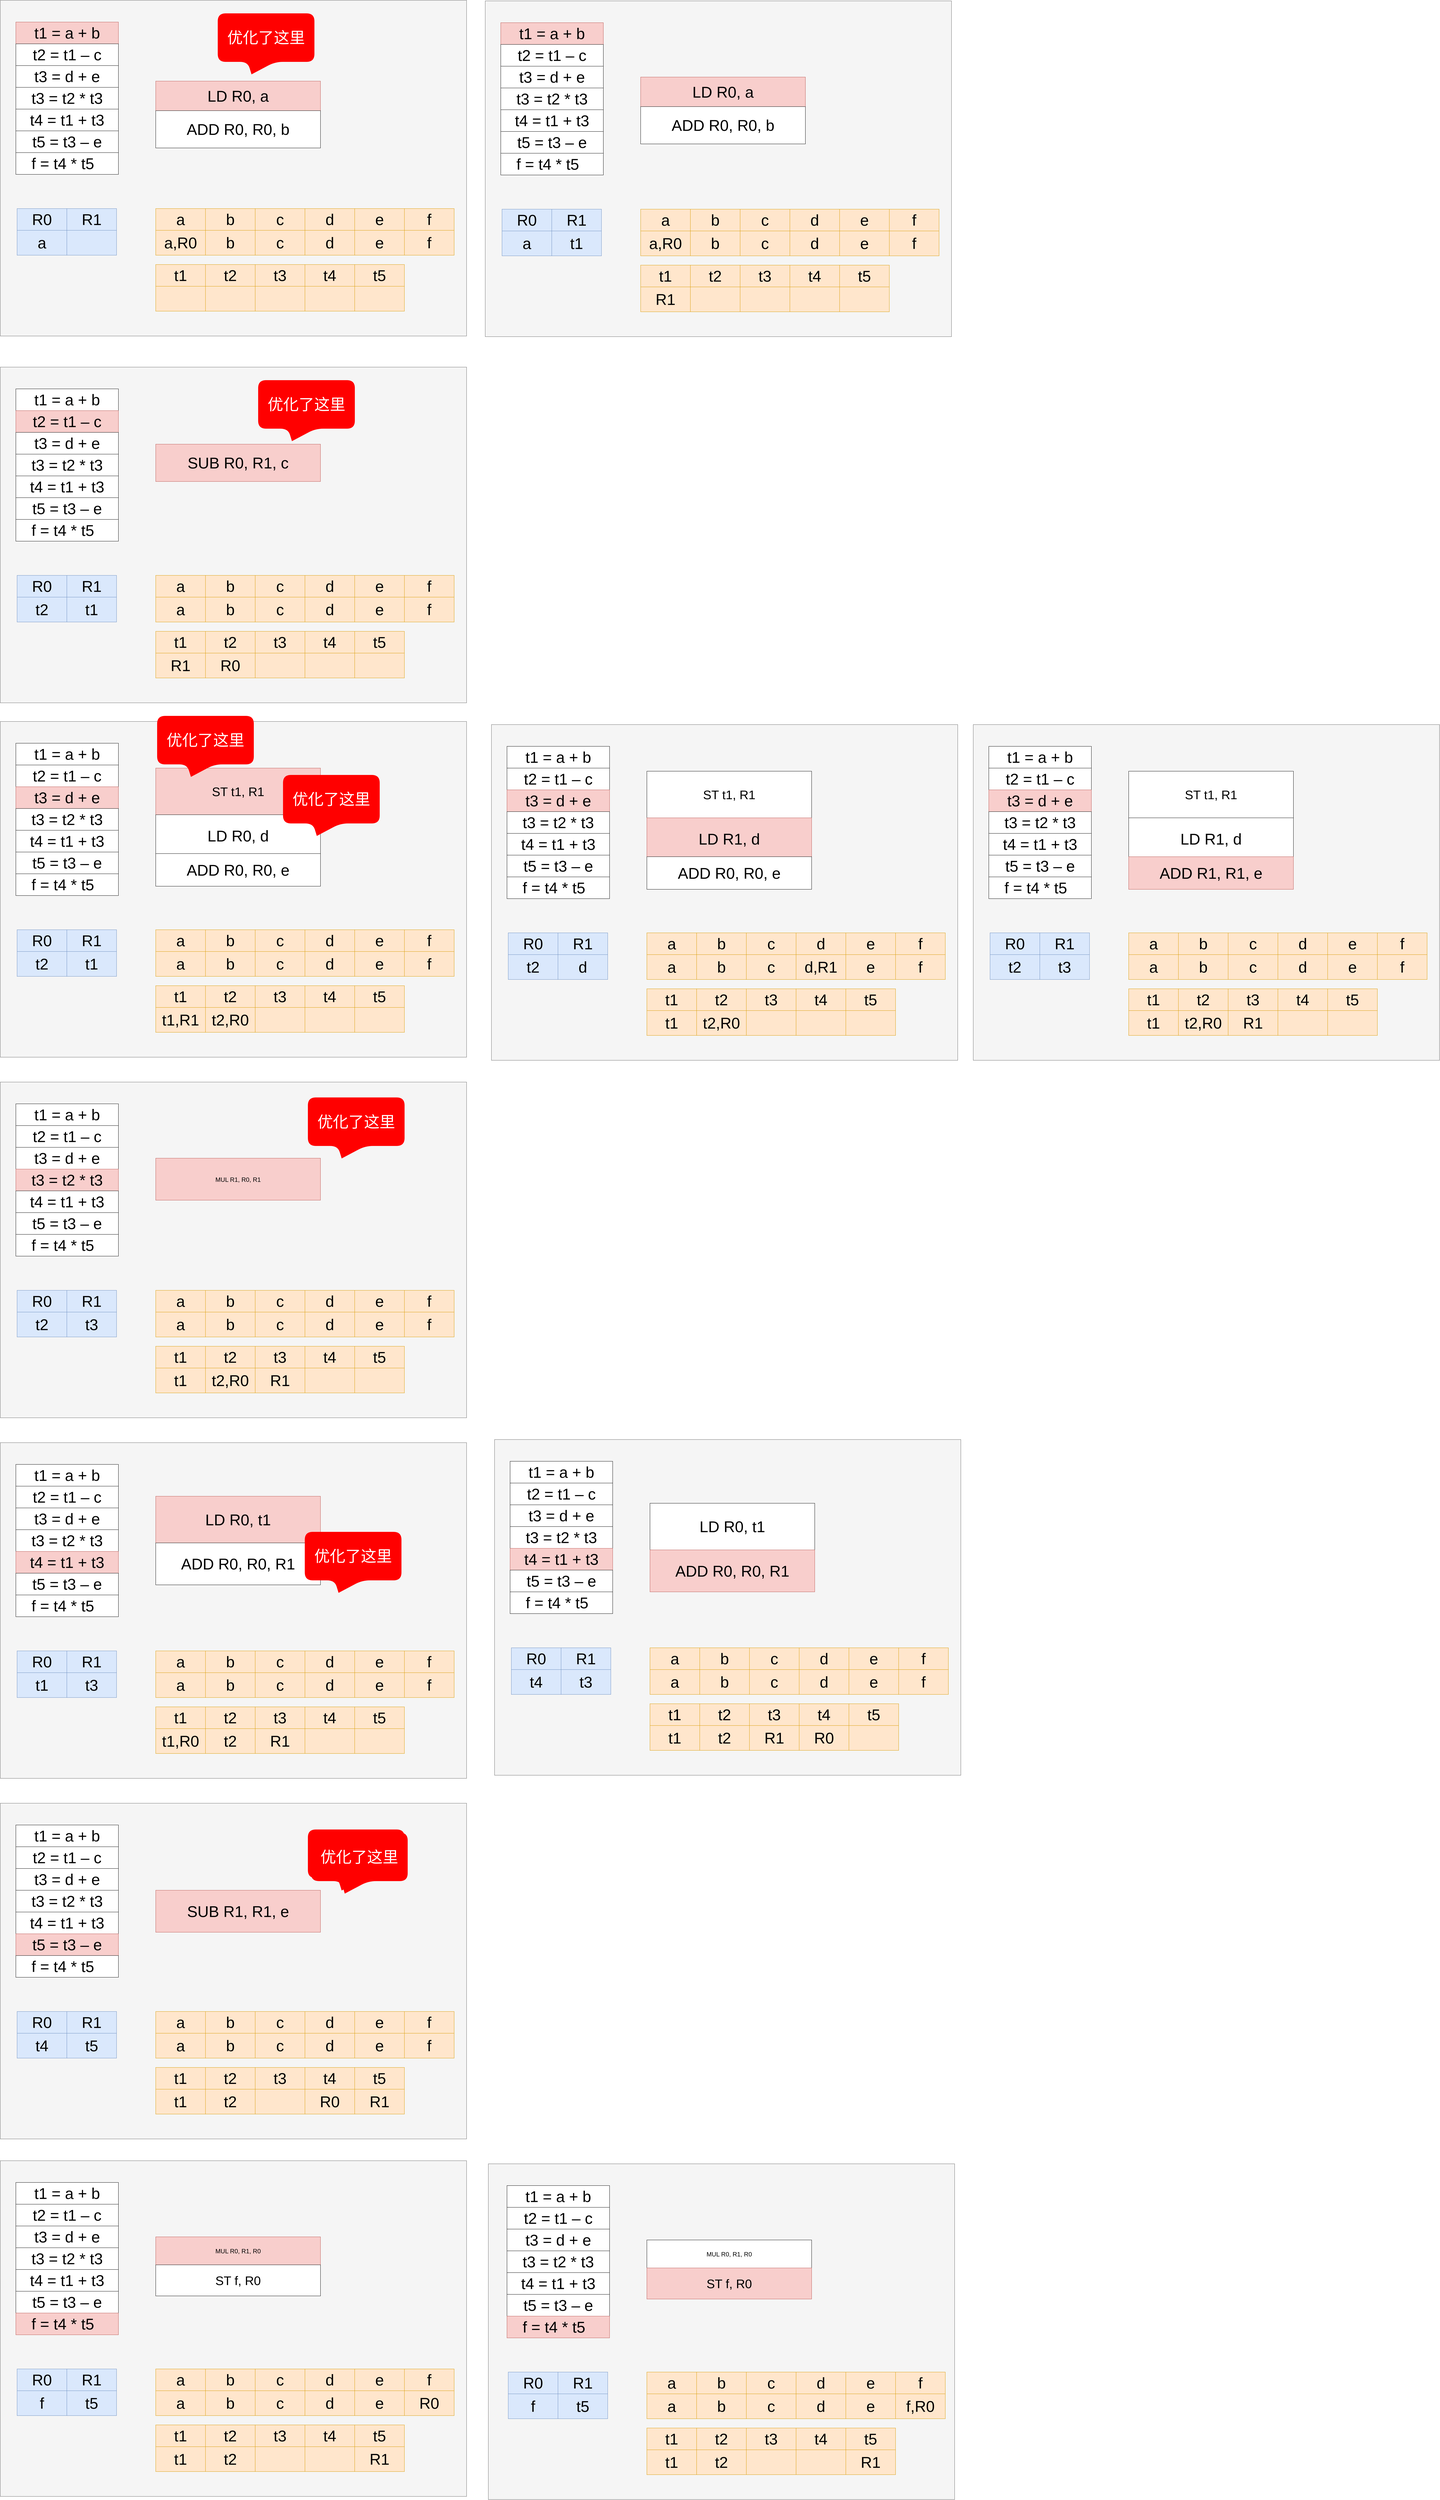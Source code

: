 <mxfile version="12.3.2" type="device" pages="1"><diagram id="TpB9ZOuQGPPPrlFeiggp" name="第 1 页"><mxGraphModel dx="4152" dy="2660" grid="1" gridSize="10" guides="1" tooltips="1" connect="1" arrows="1" fold="1" page="1" pageScale="1" pageWidth="4681" pageHeight="3300" math="0" shadow="0"><root><mxCell id="0"/><mxCell id="1" parent="0"/><mxCell id="aaTLWa7MOn85mieIN4Ue-74" value="" style="group" parent="1" vertex="1" connectable="0"><mxGeometry x="140" y="100" width="1500" height="1080" as="geometry"/></mxCell><mxCell id="aaTLWa7MOn85mieIN4Ue-73" value="" style="rounded=0;whiteSpace=wrap;html=1;fontSize=50;align=center;fillColor=#f5f5f5;strokeColor=#666666;fontColor=#333333;" parent="aaTLWa7MOn85mieIN4Ue-74" vertex="1"><mxGeometry width="1500" height="1080" as="geometry"/></mxCell><mxCell id="aaTLWa7MOn85mieIN4Ue-38" value="&lt;span style=&quot;white-space: normal&quot;&gt;t1 = a + b&lt;/span&gt;" style="rounded=0;whiteSpace=wrap;html=1;fontSize=50;align=center;fillColor=#f8cecc;strokeColor=#b85450;" parent="aaTLWa7MOn85mieIN4Ue-74" vertex="1"><mxGeometry x="50" y="70" width="330" height="70" as="geometry"/></mxCell><mxCell id="aaTLWa7MOn85mieIN4Ue-39" value="t2 = t1 – c" style="rounded=0;whiteSpace=wrap;html=1;fontSize=50;align=center;" parent="aaTLWa7MOn85mieIN4Ue-74" vertex="1"><mxGeometry x="50" y="140" width="330" height="70" as="geometry"/></mxCell><mxCell id="aaTLWa7MOn85mieIN4Ue-40" value="t3 = d + e" style="rounded=0;whiteSpace=wrap;html=1;fontSize=50;align=center;" parent="aaTLWa7MOn85mieIN4Ue-74" vertex="1"><mxGeometry x="50" y="210" width="330" height="70" as="geometry"/></mxCell><mxCell id="aaTLWa7MOn85mieIN4Ue-41" value="t3 = t2 * t3" style="rounded=0;whiteSpace=wrap;html=1;fontSize=50;align=center;" parent="aaTLWa7MOn85mieIN4Ue-74" vertex="1"><mxGeometry x="50" y="280" width="330" height="70" as="geometry"/></mxCell><mxCell id="aaTLWa7MOn85mieIN4Ue-42" value="t4 = t1 + t3" style="rounded=0;whiteSpace=wrap;html=1;fontSize=50;align=center;" parent="aaTLWa7MOn85mieIN4Ue-74" vertex="1"><mxGeometry x="50" y="350" width="330" height="70" as="geometry"/></mxCell><mxCell id="aaTLWa7MOn85mieIN4Ue-43" value="t5 = t3 – e" style="rounded=0;whiteSpace=wrap;html=1;fontSize=50;align=center;" parent="aaTLWa7MOn85mieIN4Ue-74" vertex="1"><mxGeometry x="50" y="420" width="330" height="70" as="geometry"/></mxCell><mxCell id="aaTLWa7MOn85mieIN4Ue-44" value="&lt;span class=&quot;fontstyle0&quot;&gt;f = t4 * t5&lt;/span&gt;&amp;nbsp;&amp;nbsp;" style="rounded=0;whiteSpace=wrap;html=1;fontSize=50;align=center;" parent="aaTLWa7MOn85mieIN4Ue-74" vertex="1"><mxGeometry x="50" y="490" width="330" height="70" as="geometry"/></mxCell><mxCell id="aaTLWa7MOn85mieIN4Ue-45" value="R0" style="rounded=0;whiteSpace=wrap;html=1;fontSize=50;align=center;fillColor=#dae8fc;strokeColor=#6c8ebf;" parent="aaTLWa7MOn85mieIN4Ue-74" vertex="1"><mxGeometry x="54" y="670" width="160" height="70" as="geometry"/></mxCell><mxCell id="aaTLWa7MOn85mieIN4Ue-46" value="R1" style="rounded=0;whiteSpace=wrap;html=1;fontSize=50;align=center;fillColor=#dae8fc;strokeColor=#6c8ebf;" parent="aaTLWa7MOn85mieIN4Ue-74" vertex="1"><mxGeometry x="214" y="670" width="160" height="70" as="geometry"/></mxCell><mxCell id="aaTLWa7MOn85mieIN4Ue-47" value="a" style="rounded=0;whiteSpace=wrap;html=1;fontSize=50;align=center;fillColor=#dae8fc;strokeColor=#6c8ebf;" parent="aaTLWa7MOn85mieIN4Ue-74" vertex="1"><mxGeometry x="54" y="740" width="160" height="80" as="geometry"/></mxCell><mxCell id="aaTLWa7MOn85mieIN4Ue-48" value="" style="rounded=0;whiteSpace=wrap;html=1;fontSize=50;align=center;fillColor=#dae8fc;strokeColor=#6c8ebf;" parent="aaTLWa7MOn85mieIN4Ue-74" vertex="1"><mxGeometry x="214" y="740" width="160" height="80" as="geometry"/></mxCell><mxCell id="aaTLWa7MOn85mieIN4Ue-49" value="a" style="rounded=0;whiteSpace=wrap;html=1;fontSize=50;align=center;fillColor=#ffe6cc;strokeColor=#d79b00;" parent="aaTLWa7MOn85mieIN4Ue-74" vertex="1"><mxGeometry x="500" y="670" width="160" height="70" as="geometry"/></mxCell><mxCell id="aaTLWa7MOn85mieIN4Ue-50" value="b" style="rounded=0;whiteSpace=wrap;html=1;fontSize=50;align=center;fillColor=#ffe6cc;strokeColor=#d79b00;" parent="aaTLWa7MOn85mieIN4Ue-74" vertex="1"><mxGeometry x="660" y="670" width="160" height="70" as="geometry"/></mxCell><mxCell id="aaTLWa7MOn85mieIN4Ue-51" value="a,R0" style="rounded=0;whiteSpace=wrap;html=1;fontSize=50;align=center;fillColor=#ffe6cc;strokeColor=#d79b00;" parent="aaTLWa7MOn85mieIN4Ue-74" vertex="1"><mxGeometry x="500" y="740" width="160" height="80" as="geometry"/></mxCell><mxCell id="aaTLWa7MOn85mieIN4Ue-52" value="b" style="rounded=0;whiteSpace=wrap;html=1;fontSize=50;align=center;fillColor=#ffe6cc;strokeColor=#d79b00;" parent="aaTLWa7MOn85mieIN4Ue-74" vertex="1"><mxGeometry x="660" y="740" width="160" height="80" as="geometry"/></mxCell><mxCell id="aaTLWa7MOn85mieIN4Ue-53" value="c" style="rounded=0;whiteSpace=wrap;html=1;fontSize=50;align=center;fillColor=#ffe6cc;strokeColor=#d79b00;" parent="aaTLWa7MOn85mieIN4Ue-74" vertex="1"><mxGeometry x="820" y="670" width="160" height="70" as="geometry"/></mxCell><mxCell id="aaTLWa7MOn85mieIN4Ue-54" value="d" style="rounded=0;whiteSpace=wrap;html=1;fontSize=50;align=center;fillColor=#ffe6cc;strokeColor=#d79b00;" parent="aaTLWa7MOn85mieIN4Ue-74" vertex="1"><mxGeometry x="980" y="670" width="160" height="70" as="geometry"/></mxCell><mxCell id="aaTLWa7MOn85mieIN4Ue-55" value="c" style="rounded=0;whiteSpace=wrap;html=1;fontSize=50;align=center;fillColor=#ffe6cc;strokeColor=#d79b00;" parent="aaTLWa7MOn85mieIN4Ue-74" vertex="1"><mxGeometry x="820" y="740" width="160" height="80" as="geometry"/></mxCell><mxCell id="aaTLWa7MOn85mieIN4Ue-56" value="d" style="rounded=0;whiteSpace=wrap;html=1;fontSize=50;align=center;fillColor=#ffe6cc;strokeColor=#d79b00;" parent="aaTLWa7MOn85mieIN4Ue-74" vertex="1"><mxGeometry x="980" y="740" width="160" height="80" as="geometry"/></mxCell><mxCell id="aaTLWa7MOn85mieIN4Ue-57" value="e" style="rounded=0;whiteSpace=wrap;html=1;fontSize=50;align=center;fillColor=#ffe6cc;strokeColor=#d79b00;" parent="aaTLWa7MOn85mieIN4Ue-74" vertex="1"><mxGeometry x="1140" y="670" width="160" height="70" as="geometry"/></mxCell><mxCell id="aaTLWa7MOn85mieIN4Ue-58" value="f" style="rounded=0;whiteSpace=wrap;html=1;fontSize=50;align=center;fillColor=#ffe6cc;strokeColor=#d79b00;" parent="aaTLWa7MOn85mieIN4Ue-74" vertex="1"><mxGeometry x="1300" y="670" width="160" height="70" as="geometry"/></mxCell><mxCell id="aaTLWa7MOn85mieIN4Ue-59" value="e" style="rounded=0;whiteSpace=wrap;html=1;fontSize=50;align=center;fillColor=#ffe6cc;strokeColor=#d79b00;" parent="aaTLWa7MOn85mieIN4Ue-74" vertex="1"><mxGeometry x="1140" y="740" width="160" height="80" as="geometry"/></mxCell><mxCell id="aaTLWa7MOn85mieIN4Ue-60" value="f" style="rounded=0;whiteSpace=wrap;html=1;fontSize=50;align=center;fillColor=#ffe6cc;strokeColor=#d79b00;" parent="aaTLWa7MOn85mieIN4Ue-74" vertex="1"><mxGeometry x="1300" y="740" width="160" height="80" as="geometry"/></mxCell><mxCell id="aaTLWa7MOn85mieIN4Ue-61" value="t1" style="rounded=0;whiteSpace=wrap;html=1;fontSize=50;align=center;fillColor=#ffe6cc;strokeColor=#d79b00;" parent="aaTLWa7MOn85mieIN4Ue-74" vertex="1"><mxGeometry x="500" y="850" width="160" height="70" as="geometry"/></mxCell><mxCell id="aaTLWa7MOn85mieIN4Ue-62" value="" style="rounded=0;whiteSpace=wrap;html=1;fontSize=50;align=center;fillColor=#ffe6cc;strokeColor=#d79b00;" parent="aaTLWa7MOn85mieIN4Ue-74" vertex="1"><mxGeometry x="500" y="920" width="160" height="80" as="geometry"/></mxCell><mxCell id="aaTLWa7MOn85mieIN4Ue-63" value="t2" style="rounded=0;whiteSpace=wrap;html=1;fontSize=50;align=center;fillColor=#ffe6cc;strokeColor=#d79b00;" parent="aaTLWa7MOn85mieIN4Ue-74" vertex="1"><mxGeometry x="660" y="850" width="160" height="70" as="geometry"/></mxCell><mxCell id="aaTLWa7MOn85mieIN4Ue-64" value="t3" style="rounded=0;whiteSpace=wrap;html=1;fontSize=50;align=center;fillColor=#ffe6cc;strokeColor=#d79b00;" parent="aaTLWa7MOn85mieIN4Ue-74" vertex="1"><mxGeometry x="820" y="850" width="160" height="70" as="geometry"/></mxCell><mxCell id="aaTLWa7MOn85mieIN4Ue-65" value="" style="rounded=0;whiteSpace=wrap;html=1;fontSize=50;align=center;fillColor=#ffe6cc;strokeColor=#d79b00;" parent="aaTLWa7MOn85mieIN4Ue-74" vertex="1"><mxGeometry x="660" y="920" width="160" height="80" as="geometry"/></mxCell><mxCell id="aaTLWa7MOn85mieIN4Ue-66" value="" style="rounded=0;whiteSpace=wrap;html=1;fontSize=50;align=center;fillColor=#ffe6cc;strokeColor=#d79b00;" parent="aaTLWa7MOn85mieIN4Ue-74" vertex="1"><mxGeometry x="820" y="920" width="160" height="80" as="geometry"/></mxCell><mxCell id="aaTLWa7MOn85mieIN4Ue-67" value="t4" style="rounded=0;whiteSpace=wrap;html=1;fontSize=50;align=center;fillColor=#ffe6cc;strokeColor=#d79b00;" parent="aaTLWa7MOn85mieIN4Ue-74" vertex="1"><mxGeometry x="980" y="850" width="160" height="70" as="geometry"/></mxCell><mxCell id="aaTLWa7MOn85mieIN4Ue-68" value="t5" style="rounded=0;whiteSpace=wrap;html=1;fontSize=50;align=center;fillColor=#ffe6cc;strokeColor=#d79b00;" parent="aaTLWa7MOn85mieIN4Ue-74" vertex="1"><mxGeometry x="1140" y="850" width="160" height="70" as="geometry"/></mxCell><mxCell id="aaTLWa7MOn85mieIN4Ue-69" value="" style="rounded=0;whiteSpace=wrap;html=1;fontSize=50;align=center;fillColor=#ffe6cc;strokeColor=#d79b00;" parent="aaTLWa7MOn85mieIN4Ue-74" vertex="1"><mxGeometry x="980" y="920" width="160" height="80" as="geometry"/></mxCell><mxCell id="aaTLWa7MOn85mieIN4Ue-70" value="" style="rounded=0;whiteSpace=wrap;html=1;fontSize=50;align=center;fillColor=#ffe6cc;strokeColor=#d79b00;" parent="aaTLWa7MOn85mieIN4Ue-74" vertex="1"><mxGeometry x="1140" y="920" width="160" height="80" as="geometry"/></mxCell><mxCell id="aaTLWa7MOn85mieIN4Ue-71" value="LD R0, a" style="rounded=0;whiteSpace=wrap;html=1;fontSize=50;align=center;fillColor=#f8cecc;strokeColor=#b85450;" parent="aaTLWa7MOn85mieIN4Ue-74" vertex="1"><mxGeometry x="500" y="260" width="530" height="95" as="geometry"/></mxCell><mxCell id="aaTLWa7MOn85mieIN4Ue-72" value="ADD R0, R0, b" style="rounded=0;whiteSpace=wrap;html=1;fontSize=50;align=center;" parent="aaTLWa7MOn85mieIN4Ue-74" vertex="1"><mxGeometry x="500" y="355" width="530" height="120" as="geometry"/></mxCell><mxCell id="lWKDHp5Iq3FBaM52vDyw-4" value="优化了这里" style="shape=callout;whiteSpace=wrap;html=1;perimeter=calloutPerimeter;base=88;position2=0.35;size=40;position=0.31;fontSize=50;fontColor=#FFFFFF;fillColor=#FF0000;strokeColor=#FF0000;rounded=1;arcSize=50;" vertex="1" parent="aaTLWa7MOn85mieIN4Ue-74"><mxGeometry x="700" y="42.5" width="310" height="195" as="geometry"/></mxCell><mxCell id="aaTLWa7MOn85mieIN4Ue-75" value="" style="group" parent="1" vertex="1" connectable="0"><mxGeometry x="1700" y="102" width="1500" height="1080" as="geometry"/></mxCell><mxCell id="aaTLWa7MOn85mieIN4Ue-76" value="" style="rounded=0;whiteSpace=wrap;html=1;fontSize=50;align=center;fillColor=#f5f5f5;strokeColor=#666666;fontColor=#333333;" parent="aaTLWa7MOn85mieIN4Ue-75" vertex="1"><mxGeometry width="1500" height="1080" as="geometry"/></mxCell><mxCell id="aaTLWa7MOn85mieIN4Ue-77" value="&lt;span style=&quot;white-space: normal&quot;&gt;t1 = a + b&lt;/span&gt;" style="rounded=0;whiteSpace=wrap;html=1;fontSize=50;align=center;fillColor=#f8cecc;strokeColor=#b85450;" parent="aaTLWa7MOn85mieIN4Ue-75" vertex="1"><mxGeometry x="50" y="70" width="330" height="70" as="geometry"/></mxCell><mxCell id="aaTLWa7MOn85mieIN4Ue-78" value="t2 = t1 – c" style="rounded=0;whiteSpace=wrap;html=1;fontSize=50;align=center;" parent="aaTLWa7MOn85mieIN4Ue-75" vertex="1"><mxGeometry x="50" y="140" width="330" height="70" as="geometry"/></mxCell><mxCell id="aaTLWa7MOn85mieIN4Ue-79" value="t3 = d + e" style="rounded=0;whiteSpace=wrap;html=1;fontSize=50;align=center;" parent="aaTLWa7MOn85mieIN4Ue-75" vertex="1"><mxGeometry x="50" y="210" width="330" height="70" as="geometry"/></mxCell><mxCell id="aaTLWa7MOn85mieIN4Ue-80" value="t3 = t2 * t3" style="rounded=0;whiteSpace=wrap;html=1;fontSize=50;align=center;" parent="aaTLWa7MOn85mieIN4Ue-75" vertex="1"><mxGeometry x="50" y="280" width="330" height="70" as="geometry"/></mxCell><mxCell id="aaTLWa7MOn85mieIN4Ue-81" value="t4 = t1 + t3" style="rounded=0;whiteSpace=wrap;html=1;fontSize=50;align=center;" parent="aaTLWa7MOn85mieIN4Ue-75" vertex="1"><mxGeometry x="50" y="350" width="330" height="70" as="geometry"/></mxCell><mxCell id="aaTLWa7MOn85mieIN4Ue-82" value="t5 = t3 – e" style="rounded=0;whiteSpace=wrap;html=1;fontSize=50;align=center;" parent="aaTLWa7MOn85mieIN4Ue-75" vertex="1"><mxGeometry x="50" y="420" width="330" height="70" as="geometry"/></mxCell><mxCell id="aaTLWa7MOn85mieIN4Ue-83" value="&lt;span class=&quot;fontstyle0&quot;&gt;f = t4 * t5&lt;/span&gt;&amp;nbsp;&amp;nbsp;" style="rounded=0;whiteSpace=wrap;html=1;fontSize=50;align=center;" parent="aaTLWa7MOn85mieIN4Ue-75" vertex="1"><mxGeometry x="50" y="490" width="330" height="70" as="geometry"/></mxCell><mxCell id="aaTLWa7MOn85mieIN4Ue-84" value="R0" style="rounded=0;whiteSpace=wrap;html=1;fontSize=50;align=center;fillColor=#dae8fc;strokeColor=#6c8ebf;" parent="aaTLWa7MOn85mieIN4Ue-75" vertex="1"><mxGeometry x="54" y="670" width="160" height="70" as="geometry"/></mxCell><mxCell id="aaTLWa7MOn85mieIN4Ue-85" value="R1" style="rounded=0;whiteSpace=wrap;html=1;fontSize=50;align=center;fillColor=#dae8fc;strokeColor=#6c8ebf;" parent="aaTLWa7MOn85mieIN4Ue-75" vertex="1"><mxGeometry x="214" y="670" width="160" height="70" as="geometry"/></mxCell><mxCell id="aaTLWa7MOn85mieIN4Ue-86" value="a" style="rounded=0;whiteSpace=wrap;html=1;fontSize=50;align=center;fillColor=#dae8fc;strokeColor=#6c8ebf;" parent="aaTLWa7MOn85mieIN4Ue-75" vertex="1"><mxGeometry x="54" y="740" width="160" height="80" as="geometry"/></mxCell><mxCell id="aaTLWa7MOn85mieIN4Ue-87" value="t1" style="rounded=0;whiteSpace=wrap;html=1;fontSize=50;align=center;fillColor=#dae8fc;strokeColor=#6c8ebf;" parent="aaTLWa7MOn85mieIN4Ue-75" vertex="1"><mxGeometry x="214" y="740" width="160" height="80" as="geometry"/></mxCell><mxCell id="aaTLWa7MOn85mieIN4Ue-88" value="a" style="rounded=0;whiteSpace=wrap;html=1;fontSize=50;align=center;fillColor=#ffe6cc;strokeColor=#d79b00;" parent="aaTLWa7MOn85mieIN4Ue-75" vertex="1"><mxGeometry x="500" y="670" width="160" height="70" as="geometry"/></mxCell><mxCell id="aaTLWa7MOn85mieIN4Ue-89" value="b" style="rounded=0;whiteSpace=wrap;html=1;fontSize=50;align=center;fillColor=#ffe6cc;strokeColor=#d79b00;" parent="aaTLWa7MOn85mieIN4Ue-75" vertex="1"><mxGeometry x="660" y="670" width="160" height="70" as="geometry"/></mxCell><mxCell id="aaTLWa7MOn85mieIN4Ue-90" value="a,R0" style="rounded=0;whiteSpace=wrap;html=1;fontSize=50;align=center;fillColor=#ffe6cc;strokeColor=#d79b00;" parent="aaTLWa7MOn85mieIN4Ue-75" vertex="1"><mxGeometry x="500" y="740" width="160" height="80" as="geometry"/></mxCell><mxCell id="aaTLWa7MOn85mieIN4Ue-91" value="b" style="rounded=0;whiteSpace=wrap;html=1;fontSize=50;align=center;fillColor=#ffe6cc;strokeColor=#d79b00;" parent="aaTLWa7MOn85mieIN4Ue-75" vertex="1"><mxGeometry x="660" y="740" width="160" height="80" as="geometry"/></mxCell><mxCell id="aaTLWa7MOn85mieIN4Ue-92" value="c" style="rounded=0;whiteSpace=wrap;html=1;fontSize=50;align=center;fillColor=#ffe6cc;strokeColor=#d79b00;" parent="aaTLWa7MOn85mieIN4Ue-75" vertex="1"><mxGeometry x="820" y="670" width="160" height="70" as="geometry"/></mxCell><mxCell id="aaTLWa7MOn85mieIN4Ue-93" value="d" style="rounded=0;whiteSpace=wrap;html=1;fontSize=50;align=center;fillColor=#ffe6cc;strokeColor=#d79b00;" parent="aaTLWa7MOn85mieIN4Ue-75" vertex="1"><mxGeometry x="980" y="670" width="160" height="70" as="geometry"/></mxCell><mxCell id="aaTLWa7MOn85mieIN4Ue-94" value="c" style="rounded=0;whiteSpace=wrap;html=1;fontSize=50;align=center;fillColor=#ffe6cc;strokeColor=#d79b00;" parent="aaTLWa7MOn85mieIN4Ue-75" vertex="1"><mxGeometry x="820" y="740" width="160" height="80" as="geometry"/></mxCell><mxCell id="aaTLWa7MOn85mieIN4Ue-95" value="d" style="rounded=0;whiteSpace=wrap;html=1;fontSize=50;align=center;fillColor=#ffe6cc;strokeColor=#d79b00;" parent="aaTLWa7MOn85mieIN4Ue-75" vertex="1"><mxGeometry x="980" y="740" width="160" height="80" as="geometry"/></mxCell><mxCell id="aaTLWa7MOn85mieIN4Ue-96" value="e" style="rounded=0;whiteSpace=wrap;html=1;fontSize=50;align=center;fillColor=#ffe6cc;strokeColor=#d79b00;" parent="aaTLWa7MOn85mieIN4Ue-75" vertex="1"><mxGeometry x="1140" y="670" width="160" height="70" as="geometry"/></mxCell><mxCell id="aaTLWa7MOn85mieIN4Ue-97" value="f" style="rounded=0;whiteSpace=wrap;html=1;fontSize=50;align=center;fillColor=#ffe6cc;strokeColor=#d79b00;" parent="aaTLWa7MOn85mieIN4Ue-75" vertex="1"><mxGeometry x="1300" y="670" width="160" height="70" as="geometry"/></mxCell><mxCell id="aaTLWa7MOn85mieIN4Ue-98" value="e" style="rounded=0;whiteSpace=wrap;html=1;fontSize=50;align=center;fillColor=#ffe6cc;strokeColor=#d79b00;" parent="aaTLWa7MOn85mieIN4Ue-75" vertex="1"><mxGeometry x="1140" y="740" width="160" height="80" as="geometry"/></mxCell><mxCell id="aaTLWa7MOn85mieIN4Ue-99" value="f" style="rounded=0;whiteSpace=wrap;html=1;fontSize=50;align=center;fillColor=#ffe6cc;strokeColor=#d79b00;" parent="aaTLWa7MOn85mieIN4Ue-75" vertex="1"><mxGeometry x="1300" y="740" width="160" height="80" as="geometry"/></mxCell><mxCell id="aaTLWa7MOn85mieIN4Ue-100" value="t1" style="rounded=0;whiteSpace=wrap;html=1;fontSize=50;align=center;fillColor=#ffe6cc;strokeColor=#d79b00;" parent="aaTLWa7MOn85mieIN4Ue-75" vertex="1"><mxGeometry x="500" y="850" width="160" height="70" as="geometry"/></mxCell><mxCell id="aaTLWa7MOn85mieIN4Ue-101" value="R1" style="rounded=0;whiteSpace=wrap;html=1;fontSize=50;align=center;fillColor=#ffe6cc;strokeColor=#d79b00;" parent="aaTLWa7MOn85mieIN4Ue-75" vertex="1"><mxGeometry x="500" y="920" width="160" height="80" as="geometry"/></mxCell><mxCell id="aaTLWa7MOn85mieIN4Ue-102" value="t2" style="rounded=0;whiteSpace=wrap;html=1;fontSize=50;align=center;fillColor=#ffe6cc;strokeColor=#d79b00;" parent="aaTLWa7MOn85mieIN4Ue-75" vertex="1"><mxGeometry x="660" y="850" width="160" height="70" as="geometry"/></mxCell><mxCell id="aaTLWa7MOn85mieIN4Ue-103" value="t3" style="rounded=0;whiteSpace=wrap;html=1;fontSize=50;align=center;fillColor=#ffe6cc;strokeColor=#d79b00;" parent="aaTLWa7MOn85mieIN4Ue-75" vertex="1"><mxGeometry x="820" y="850" width="160" height="70" as="geometry"/></mxCell><mxCell id="aaTLWa7MOn85mieIN4Ue-104" value="" style="rounded=0;whiteSpace=wrap;html=1;fontSize=50;align=center;fillColor=#ffe6cc;strokeColor=#d79b00;" parent="aaTLWa7MOn85mieIN4Ue-75" vertex="1"><mxGeometry x="660" y="920" width="160" height="80" as="geometry"/></mxCell><mxCell id="aaTLWa7MOn85mieIN4Ue-105" value="" style="rounded=0;whiteSpace=wrap;html=1;fontSize=50;align=center;fillColor=#ffe6cc;strokeColor=#d79b00;" parent="aaTLWa7MOn85mieIN4Ue-75" vertex="1"><mxGeometry x="820" y="920" width="160" height="80" as="geometry"/></mxCell><mxCell id="aaTLWa7MOn85mieIN4Ue-106" value="t4" style="rounded=0;whiteSpace=wrap;html=1;fontSize=50;align=center;fillColor=#ffe6cc;strokeColor=#d79b00;" parent="aaTLWa7MOn85mieIN4Ue-75" vertex="1"><mxGeometry x="980" y="850" width="160" height="70" as="geometry"/></mxCell><mxCell id="aaTLWa7MOn85mieIN4Ue-107" value="t5" style="rounded=0;whiteSpace=wrap;html=1;fontSize=50;align=center;fillColor=#ffe6cc;strokeColor=#d79b00;" parent="aaTLWa7MOn85mieIN4Ue-75" vertex="1"><mxGeometry x="1140" y="850" width="160" height="70" as="geometry"/></mxCell><mxCell id="aaTLWa7MOn85mieIN4Ue-108" value="" style="rounded=0;whiteSpace=wrap;html=1;fontSize=50;align=center;fillColor=#ffe6cc;strokeColor=#d79b00;" parent="aaTLWa7MOn85mieIN4Ue-75" vertex="1"><mxGeometry x="980" y="920" width="160" height="80" as="geometry"/></mxCell><mxCell id="aaTLWa7MOn85mieIN4Ue-109" value="" style="rounded=0;whiteSpace=wrap;html=1;fontSize=50;align=center;fillColor=#ffe6cc;strokeColor=#d79b00;" parent="aaTLWa7MOn85mieIN4Ue-75" vertex="1"><mxGeometry x="1140" y="920" width="160" height="80" as="geometry"/></mxCell><mxCell id="lWKDHp5Iq3FBaM52vDyw-2" value="LD R0, a" style="rounded=0;whiteSpace=wrap;html=1;fontSize=50;align=center;fillColor=#f8cecc;strokeColor=#b85450;" vertex="1" parent="aaTLWa7MOn85mieIN4Ue-75"><mxGeometry x="500" y="245" width="530" height="95" as="geometry"/></mxCell><mxCell id="lWKDHp5Iq3FBaM52vDyw-3" value="ADD R0, R0, b" style="rounded=0;whiteSpace=wrap;html=1;fontSize=50;align=center;" vertex="1" parent="aaTLWa7MOn85mieIN4Ue-75"><mxGeometry x="500" y="340" width="530" height="120" as="geometry"/></mxCell><mxCell id="aaTLWa7MOn85mieIN4Ue-112" value="" style="group" parent="1" vertex="1" connectable="0"><mxGeometry x="140" y="1280" width="1500" height="1080" as="geometry"/></mxCell><mxCell id="aaTLWa7MOn85mieIN4Ue-113" value="" style="rounded=0;whiteSpace=wrap;html=1;fontSize=50;align=center;fillColor=#f5f5f5;strokeColor=#666666;fontColor=#333333;" parent="aaTLWa7MOn85mieIN4Ue-112" vertex="1"><mxGeometry width="1500" height="1080" as="geometry"/></mxCell><mxCell id="aaTLWa7MOn85mieIN4Ue-114" value="&lt;span style=&quot;white-space: normal&quot;&gt;t1 = a + b&lt;/span&gt;" style="rounded=0;whiteSpace=wrap;html=1;fontSize=50;align=center;" parent="aaTLWa7MOn85mieIN4Ue-112" vertex="1"><mxGeometry x="50" y="70" width="330" height="70" as="geometry"/></mxCell><mxCell id="aaTLWa7MOn85mieIN4Ue-115" value="t2 = t1 – c" style="rounded=0;whiteSpace=wrap;html=1;fontSize=50;align=center;fillColor=#f8cecc;strokeColor=#b85450;" parent="aaTLWa7MOn85mieIN4Ue-112" vertex="1"><mxGeometry x="50" y="140" width="330" height="70" as="geometry"/></mxCell><mxCell id="aaTLWa7MOn85mieIN4Ue-116" value="t3 = d + e" style="rounded=0;whiteSpace=wrap;html=1;fontSize=50;align=center;" parent="aaTLWa7MOn85mieIN4Ue-112" vertex="1"><mxGeometry x="50" y="210" width="330" height="70" as="geometry"/></mxCell><mxCell id="aaTLWa7MOn85mieIN4Ue-117" value="t3 = t2 * t3" style="rounded=0;whiteSpace=wrap;html=1;fontSize=50;align=center;" parent="aaTLWa7MOn85mieIN4Ue-112" vertex="1"><mxGeometry x="50" y="280" width="330" height="70" as="geometry"/></mxCell><mxCell id="aaTLWa7MOn85mieIN4Ue-118" value="t4 = t1 + t3" style="rounded=0;whiteSpace=wrap;html=1;fontSize=50;align=center;" parent="aaTLWa7MOn85mieIN4Ue-112" vertex="1"><mxGeometry x="50" y="350" width="330" height="70" as="geometry"/></mxCell><mxCell id="aaTLWa7MOn85mieIN4Ue-119" value="t5 = t3 – e" style="rounded=0;whiteSpace=wrap;html=1;fontSize=50;align=center;" parent="aaTLWa7MOn85mieIN4Ue-112" vertex="1"><mxGeometry x="50" y="420" width="330" height="70" as="geometry"/></mxCell><mxCell id="aaTLWa7MOn85mieIN4Ue-120" value="&lt;span class=&quot;fontstyle0&quot;&gt;f = t4 * t5&lt;/span&gt;&amp;nbsp;&amp;nbsp;" style="rounded=0;whiteSpace=wrap;html=1;fontSize=50;align=center;" parent="aaTLWa7MOn85mieIN4Ue-112" vertex="1"><mxGeometry x="50" y="490" width="330" height="70" as="geometry"/></mxCell><mxCell id="aaTLWa7MOn85mieIN4Ue-121" value="R0" style="rounded=0;whiteSpace=wrap;html=1;fontSize=50;align=center;fillColor=#dae8fc;strokeColor=#6c8ebf;" parent="aaTLWa7MOn85mieIN4Ue-112" vertex="1"><mxGeometry x="54" y="670" width="160" height="70" as="geometry"/></mxCell><mxCell id="aaTLWa7MOn85mieIN4Ue-122" value="R1" style="rounded=0;whiteSpace=wrap;html=1;fontSize=50;align=center;fillColor=#dae8fc;strokeColor=#6c8ebf;" parent="aaTLWa7MOn85mieIN4Ue-112" vertex="1"><mxGeometry x="214" y="670" width="160" height="70" as="geometry"/></mxCell><mxCell id="aaTLWa7MOn85mieIN4Ue-123" value="t2" style="rounded=0;whiteSpace=wrap;html=1;fontSize=50;align=center;fillColor=#dae8fc;strokeColor=#6c8ebf;" parent="aaTLWa7MOn85mieIN4Ue-112" vertex="1"><mxGeometry x="54" y="740" width="160" height="80" as="geometry"/></mxCell><mxCell id="aaTLWa7MOn85mieIN4Ue-124" value="t1" style="rounded=0;whiteSpace=wrap;html=1;fontSize=50;align=center;fillColor=#dae8fc;strokeColor=#6c8ebf;" parent="aaTLWa7MOn85mieIN4Ue-112" vertex="1"><mxGeometry x="214" y="740" width="160" height="80" as="geometry"/></mxCell><mxCell id="aaTLWa7MOn85mieIN4Ue-125" value="a" style="rounded=0;whiteSpace=wrap;html=1;fontSize=50;align=center;fillColor=#ffe6cc;strokeColor=#d79b00;" parent="aaTLWa7MOn85mieIN4Ue-112" vertex="1"><mxGeometry x="500" y="670" width="160" height="70" as="geometry"/></mxCell><mxCell id="aaTLWa7MOn85mieIN4Ue-126" value="b" style="rounded=0;whiteSpace=wrap;html=1;fontSize=50;align=center;fillColor=#ffe6cc;strokeColor=#d79b00;" parent="aaTLWa7MOn85mieIN4Ue-112" vertex="1"><mxGeometry x="660" y="670" width="160" height="70" as="geometry"/></mxCell><mxCell id="aaTLWa7MOn85mieIN4Ue-127" value="a" style="rounded=0;whiteSpace=wrap;html=1;fontSize=50;align=center;fillColor=#ffe6cc;strokeColor=#d79b00;" parent="aaTLWa7MOn85mieIN4Ue-112" vertex="1"><mxGeometry x="500" y="740" width="160" height="80" as="geometry"/></mxCell><mxCell id="aaTLWa7MOn85mieIN4Ue-128" value="b" style="rounded=0;whiteSpace=wrap;html=1;fontSize=50;align=center;fillColor=#ffe6cc;strokeColor=#d79b00;" parent="aaTLWa7MOn85mieIN4Ue-112" vertex="1"><mxGeometry x="660" y="740" width="160" height="80" as="geometry"/></mxCell><mxCell id="aaTLWa7MOn85mieIN4Ue-129" value="c" style="rounded=0;whiteSpace=wrap;html=1;fontSize=50;align=center;fillColor=#ffe6cc;strokeColor=#d79b00;" parent="aaTLWa7MOn85mieIN4Ue-112" vertex="1"><mxGeometry x="820" y="670" width="160" height="70" as="geometry"/></mxCell><mxCell id="aaTLWa7MOn85mieIN4Ue-130" value="d" style="rounded=0;whiteSpace=wrap;html=1;fontSize=50;align=center;fillColor=#ffe6cc;strokeColor=#d79b00;" parent="aaTLWa7MOn85mieIN4Ue-112" vertex="1"><mxGeometry x="980" y="670" width="160" height="70" as="geometry"/></mxCell><mxCell id="aaTLWa7MOn85mieIN4Ue-131" value="c" style="rounded=0;whiteSpace=wrap;html=1;fontSize=50;align=center;fillColor=#ffe6cc;strokeColor=#d79b00;" parent="aaTLWa7MOn85mieIN4Ue-112" vertex="1"><mxGeometry x="820" y="740" width="160" height="80" as="geometry"/></mxCell><mxCell id="aaTLWa7MOn85mieIN4Ue-132" value="d" style="rounded=0;whiteSpace=wrap;html=1;fontSize=50;align=center;fillColor=#ffe6cc;strokeColor=#d79b00;" parent="aaTLWa7MOn85mieIN4Ue-112" vertex="1"><mxGeometry x="980" y="740" width="160" height="80" as="geometry"/></mxCell><mxCell id="aaTLWa7MOn85mieIN4Ue-133" value="e" style="rounded=0;whiteSpace=wrap;html=1;fontSize=50;align=center;fillColor=#ffe6cc;strokeColor=#d79b00;" parent="aaTLWa7MOn85mieIN4Ue-112" vertex="1"><mxGeometry x="1140" y="670" width="160" height="70" as="geometry"/></mxCell><mxCell id="aaTLWa7MOn85mieIN4Ue-134" value="f" style="rounded=0;whiteSpace=wrap;html=1;fontSize=50;align=center;fillColor=#ffe6cc;strokeColor=#d79b00;" parent="aaTLWa7MOn85mieIN4Ue-112" vertex="1"><mxGeometry x="1300" y="670" width="160" height="70" as="geometry"/></mxCell><mxCell id="aaTLWa7MOn85mieIN4Ue-135" value="e" style="rounded=0;whiteSpace=wrap;html=1;fontSize=50;align=center;fillColor=#ffe6cc;strokeColor=#d79b00;" parent="aaTLWa7MOn85mieIN4Ue-112" vertex="1"><mxGeometry x="1140" y="740" width="160" height="80" as="geometry"/></mxCell><mxCell id="aaTLWa7MOn85mieIN4Ue-136" value="f" style="rounded=0;whiteSpace=wrap;html=1;fontSize=50;align=center;fillColor=#ffe6cc;strokeColor=#d79b00;" parent="aaTLWa7MOn85mieIN4Ue-112" vertex="1"><mxGeometry x="1300" y="740" width="160" height="80" as="geometry"/></mxCell><mxCell id="aaTLWa7MOn85mieIN4Ue-137" value="t1" style="rounded=0;whiteSpace=wrap;html=1;fontSize=50;align=center;fillColor=#ffe6cc;strokeColor=#d79b00;" parent="aaTLWa7MOn85mieIN4Ue-112" vertex="1"><mxGeometry x="500" y="850" width="160" height="70" as="geometry"/></mxCell><mxCell id="aaTLWa7MOn85mieIN4Ue-138" value="R1" style="rounded=0;whiteSpace=wrap;html=1;fontSize=50;align=center;fillColor=#ffe6cc;strokeColor=#d79b00;" parent="aaTLWa7MOn85mieIN4Ue-112" vertex="1"><mxGeometry x="500" y="920" width="160" height="80" as="geometry"/></mxCell><mxCell id="aaTLWa7MOn85mieIN4Ue-139" value="t2" style="rounded=0;whiteSpace=wrap;html=1;fontSize=50;align=center;fillColor=#ffe6cc;strokeColor=#d79b00;" parent="aaTLWa7MOn85mieIN4Ue-112" vertex="1"><mxGeometry x="660" y="850" width="160" height="70" as="geometry"/></mxCell><mxCell id="aaTLWa7MOn85mieIN4Ue-140" value="t3" style="rounded=0;whiteSpace=wrap;html=1;fontSize=50;align=center;fillColor=#ffe6cc;strokeColor=#d79b00;" parent="aaTLWa7MOn85mieIN4Ue-112" vertex="1"><mxGeometry x="820" y="850" width="160" height="70" as="geometry"/></mxCell><mxCell id="aaTLWa7MOn85mieIN4Ue-141" value="R0" style="rounded=0;whiteSpace=wrap;html=1;fontSize=50;align=center;fillColor=#ffe6cc;strokeColor=#d79b00;" parent="aaTLWa7MOn85mieIN4Ue-112" vertex="1"><mxGeometry x="660" y="920" width="160" height="80" as="geometry"/></mxCell><mxCell id="aaTLWa7MOn85mieIN4Ue-142" value="" style="rounded=0;whiteSpace=wrap;html=1;fontSize=50;align=center;fillColor=#ffe6cc;strokeColor=#d79b00;" parent="aaTLWa7MOn85mieIN4Ue-112" vertex="1"><mxGeometry x="820" y="920" width="160" height="80" as="geometry"/></mxCell><mxCell id="aaTLWa7MOn85mieIN4Ue-143" value="t4" style="rounded=0;whiteSpace=wrap;html=1;fontSize=50;align=center;fillColor=#ffe6cc;strokeColor=#d79b00;" parent="aaTLWa7MOn85mieIN4Ue-112" vertex="1"><mxGeometry x="980" y="850" width="160" height="70" as="geometry"/></mxCell><mxCell id="aaTLWa7MOn85mieIN4Ue-144" value="t5" style="rounded=0;whiteSpace=wrap;html=1;fontSize=50;align=center;fillColor=#ffe6cc;strokeColor=#d79b00;" parent="aaTLWa7MOn85mieIN4Ue-112" vertex="1"><mxGeometry x="1140" y="850" width="160" height="70" as="geometry"/></mxCell><mxCell id="aaTLWa7MOn85mieIN4Ue-145" value="" style="rounded=0;whiteSpace=wrap;html=1;fontSize=50;align=center;fillColor=#ffe6cc;strokeColor=#d79b00;" parent="aaTLWa7MOn85mieIN4Ue-112" vertex="1"><mxGeometry x="980" y="920" width="160" height="80" as="geometry"/></mxCell><mxCell id="aaTLWa7MOn85mieIN4Ue-146" value="" style="rounded=0;whiteSpace=wrap;html=1;fontSize=50;align=center;fillColor=#ffe6cc;strokeColor=#d79b00;" parent="aaTLWa7MOn85mieIN4Ue-112" vertex="1"><mxGeometry x="1140" y="920" width="160" height="80" as="geometry"/></mxCell><mxCell id="aaTLWa7MOn85mieIN4Ue-148" value="SUB R0, R1, c" style="rounded=0;whiteSpace=wrap;html=1;fontSize=50;align=center;fillColor=#f8cecc;strokeColor=#b85450;" parent="aaTLWa7MOn85mieIN4Ue-112" vertex="1"><mxGeometry x="500" y="248" width="530" height="120" as="geometry"/></mxCell><mxCell id="lWKDHp5Iq3FBaM52vDyw-5" value="优化了这里" style="shape=callout;whiteSpace=wrap;html=1;perimeter=calloutPerimeter;base=88;position2=0.35;size=40;position=0.31;fontSize=50;fontColor=#FFFFFF;fillColor=#FF0000;strokeColor=#FF0000;rounded=1;arcSize=50;" vertex="1" parent="aaTLWa7MOn85mieIN4Ue-112"><mxGeometry x="830" y="42.5" width="310" height="195" as="geometry"/></mxCell><mxCell id="aaTLWa7MOn85mieIN4Ue-186" value="" style="group" parent="1" vertex="1" connectable="0"><mxGeometry x="140" y="2420" width="1500" height="1080" as="geometry"/></mxCell><mxCell id="aaTLWa7MOn85mieIN4Ue-187" value="" style="rounded=0;whiteSpace=wrap;html=1;fontSize=50;align=center;fillColor=#f5f5f5;strokeColor=#666666;fontColor=#333333;" parent="aaTLWa7MOn85mieIN4Ue-186" vertex="1"><mxGeometry width="1500" height="1080" as="geometry"/></mxCell><mxCell id="aaTLWa7MOn85mieIN4Ue-188" value="&lt;span style=&quot;white-space: normal&quot;&gt;t1 = a + b&lt;/span&gt;" style="rounded=0;whiteSpace=wrap;html=1;fontSize=50;align=center;" parent="aaTLWa7MOn85mieIN4Ue-186" vertex="1"><mxGeometry x="50" y="70" width="330" height="70" as="geometry"/></mxCell><mxCell id="aaTLWa7MOn85mieIN4Ue-189" value="t2 = t1 – c" style="rounded=0;whiteSpace=wrap;html=1;fontSize=50;align=center;" parent="aaTLWa7MOn85mieIN4Ue-186" vertex="1"><mxGeometry x="50" y="140" width="330" height="70" as="geometry"/></mxCell><mxCell id="aaTLWa7MOn85mieIN4Ue-190" value="t3 = d + e" style="rounded=0;whiteSpace=wrap;html=1;fontSize=50;align=center;fillColor=#f8cecc;strokeColor=#b85450;" parent="aaTLWa7MOn85mieIN4Ue-186" vertex="1"><mxGeometry x="50" y="210" width="330" height="70" as="geometry"/></mxCell><mxCell id="aaTLWa7MOn85mieIN4Ue-191" value="t3 = t2 * t3" style="rounded=0;whiteSpace=wrap;html=1;fontSize=50;align=center;" parent="aaTLWa7MOn85mieIN4Ue-186" vertex="1"><mxGeometry x="50" y="280" width="330" height="70" as="geometry"/></mxCell><mxCell id="aaTLWa7MOn85mieIN4Ue-192" value="t4 = t1 + t3" style="rounded=0;whiteSpace=wrap;html=1;fontSize=50;align=center;" parent="aaTLWa7MOn85mieIN4Ue-186" vertex="1"><mxGeometry x="50" y="350" width="330" height="70" as="geometry"/></mxCell><mxCell id="aaTLWa7MOn85mieIN4Ue-193" value="t5 = t3 – e" style="rounded=0;whiteSpace=wrap;html=1;fontSize=50;align=center;" parent="aaTLWa7MOn85mieIN4Ue-186" vertex="1"><mxGeometry x="50" y="420" width="330" height="70" as="geometry"/></mxCell><mxCell id="aaTLWa7MOn85mieIN4Ue-194" value="&lt;span class=&quot;fontstyle0&quot;&gt;f = t4 * t5&lt;/span&gt;&amp;nbsp;&amp;nbsp;" style="rounded=0;whiteSpace=wrap;html=1;fontSize=50;align=center;" parent="aaTLWa7MOn85mieIN4Ue-186" vertex="1"><mxGeometry x="50" y="490" width="330" height="70" as="geometry"/></mxCell><mxCell id="aaTLWa7MOn85mieIN4Ue-195" value="R0" style="rounded=0;whiteSpace=wrap;html=1;fontSize=50;align=center;fillColor=#dae8fc;strokeColor=#6c8ebf;" parent="aaTLWa7MOn85mieIN4Ue-186" vertex="1"><mxGeometry x="54" y="670" width="160" height="70" as="geometry"/></mxCell><mxCell id="aaTLWa7MOn85mieIN4Ue-196" value="R1" style="rounded=0;whiteSpace=wrap;html=1;fontSize=50;align=center;fillColor=#dae8fc;strokeColor=#6c8ebf;" parent="aaTLWa7MOn85mieIN4Ue-186" vertex="1"><mxGeometry x="214" y="670" width="160" height="70" as="geometry"/></mxCell><mxCell id="aaTLWa7MOn85mieIN4Ue-197" value="t2" style="rounded=0;whiteSpace=wrap;html=1;fontSize=50;align=center;fillColor=#dae8fc;strokeColor=#6c8ebf;" parent="aaTLWa7MOn85mieIN4Ue-186" vertex="1"><mxGeometry x="54" y="740" width="160" height="80" as="geometry"/></mxCell><mxCell id="aaTLWa7MOn85mieIN4Ue-198" value="t1" style="rounded=0;whiteSpace=wrap;html=1;fontSize=50;align=center;fillColor=#dae8fc;strokeColor=#6c8ebf;" parent="aaTLWa7MOn85mieIN4Ue-186" vertex="1"><mxGeometry x="214" y="740" width="160" height="80" as="geometry"/></mxCell><mxCell id="aaTLWa7MOn85mieIN4Ue-199" value="a" style="rounded=0;whiteSpace=wrap;html=1;fontSize=50;align=center;fillColor=#ffe6cc;strokeColor=#d79b00;" parent="aaTLWa7MOn85mieIN4Ue-186" vertex="1"><mxGeometry x="500" y="670" width="160" height="70" as="geometry"/></mxCell><mxCell id="aaTLWa7MOn85mieIN4Ue-200" value="b" style="rounded=0;whiteSpace=wrap;html=1;fontSize=50;align=center;fillColor=#ffe6cc;strokeColor=#d79b00;" parent="aaTLWa7MOn85mieIN4Ue-186" vertex="1"><mxGeometry x="660" y="670" width="160" height="70" as="geometry"/></mxCell><mxCell id="aaTLWa7MOn85mieIN4Ue-201" value="a" style="rounded=0;whiteSpace=wrap;html=1;fontSize=50;align=center;fillColor=#ffe6cc;strokeColor=#d79b00;" parent="aaTLWa7MOn85mieIN4Ue-186" vertex="1"><mxGeometry x="500" y="740" width="160" height="80" as="geometry"/></mxCell><mxCell id="aaTLWa7MOn85mieIN4Ue-202" value="b" style="rounded=0;whiteSpace=wrap;html=1;fontSize=50;align=center;fillColor=#ffe6cc;strokeColor=#d79b00;" parent="aaTLWa7MOn85mieIN4Ue-186" vertex="1"><mxGeometry x="660" y="740" width="160" height="80" as="geometry"/></mxCell><mxCell id="aaTLWa7MOn85mieIN4Ue-203" value="c" style="rounded=0;whiteSpace=wrap;html=1;fontSize=50;align=center;fillColor=#ffe6cc;strokeColor=#d79b00;" parent="aaTLWa7MOn85mieIN4Ue-186" vertex="1"><mxGeometry x="820" y="670" width="160" height="70" as="geometry"/></mxCell><mxCell id="aaTLWa7MOn85mieIN4Ue-204" value="d" style="rounded=0;whiteSpace=wrap;html=1;fontSize=50;align=center;fillColor=#ffe6cc;strokeColor=#d79b00;" parent="aaTLWa7MOn85mieIN4Ue-186" vertex="1"><mxGeometry x="980" y="670" width="160" height="70" as="geometry"/></mxCell><mxCell id="aaTLWa7MOn85mieIN4Ue-205" value="c" style="rounded=0;whiteSpace=wrap;html=1;fontSize=50;align=center;fillColor=#ffe6cc;strokeColor=#d79b00;" parent="aaTLWa7MOn85mieIN4Ue-186" vertex="1"><mxGeometry x="820" y="740" width="160" height="80" as="geometry"/></mxCell><mxCell id="aaTLWa7MOn85mieIN4Ue-206" value="d" style="rounded=0;whiteSpace=wrap;html=1;fontSize=50;align=center;fillColor=#ffe6cc;strokeColor=#d79b00;" parent="aaTLWa7MOn85mieIN4Ue-186" vertex="1"><mxGeometry x="980" y="740" width="160" height="80" as="geometry"/></mxCell><mxCell id="aaTLWa7MOn85mieIN4Ue-207" value="e" style="rounded=0;whiteSpace=wrap;html=1;fontSize=50;align=center;fillColor=#ffe6cc;strokeColor=#d79b00;" parent="aaTLWa7MOn85mieIN4Ue-186" vertex="1"><mxGeometry x="1140" y="670" width="160" height="70" as="geometry"/></mxCell><mxCell id="aaTLWa7MOn85mieIN4Ue-208" value="f" style="rounded=0;whiteSpace=wrap;html=1;fontSize=50;align=center;fillColor=#ffe6cc;strokeColor=#d79b00;" parent="aaTLWa7MOn85mieIN4Ue-186" vertex="1"><mxGeometry x="1300" y="670" width="160" height="70" as="geometry"/></mxCell><mxCell id="aaTLWa7MOn85mieIN4Ue-209" value="e" style="rounded=0;whiteSpace=wrap;html=1;fontSize=50;align=center;fillColor=#ffe6cc;strokeColor=#d79b00;" parent="aaTLWa7MOn85mieIN4Ue-186" vertex="1"><mxGeometry x="1140" y="740" width="160" height="80" as="geometry"/></mxCell><mxCell id="aaTLWa7MOn85mieIN4Ue-210" value="f" style="rounded=0;whiteSpace=wrap;html=1;fontSize=50;align=center;fillColor=#ffe6cc;strokeColor=#d79b00;" parent="aaTLWa7MOn85mieIN4Ue-186" vertex="1"><mxGeometry x="1300" y="740" width="160" height="80" as="geometry"/></mxCell><mxCell id="aaTLWa7MOn85mieIN4Ue-211" value="t1" style="rounded=0;whiteSpace=wrap;html=1;fontSize=50;align=center;fillColor=#ffe6cc;strokeColor=#d79b00;" parent="aaTLWa7MOn85mieIN4Ue-186" vertex="1"><mxGeometry x="500" y="850" width="160" height="70" as="geometry"/></mxCell><mxCell id="aaTLWa7MOn85mieIN4Ue-212" value="t1,R1" style="rounded=0;whiteSpace=wrap;html=1;fontSize=50;align=center;fillColor=#ffe6cc;strokeColor=#d79b00;" parent="aaTLWa7MOn85mieIN4Ue-186" vertex="1"><mxGeometry x="500" y="920" width="160" height="80" as="geometry"/></mxCell><mxCell id="aaTLWa7MOn85mieIN4Ue-213" value="t2" style="rounded=0;whiteSpace=wrap;html=1;fontSize=50;align=center;fillColor=#ffe6cc;strokeColor=#d79b00;" parent="aaTLWa7MOn85mieIN4Ue-186" vertex="1"><mxGeometry x="660" y="850" width="160" height="70" as="geometry"/></mxCell><mxCell id="aaTLWa7MOn85mieIN4Ue-214" value="t3" style="rounded=0;whiteSpace=wrap;html=1;fontSize=50;align=center;fillColor=#ffe6cc;strokeColor=#d79b00;" parent="aaTLWa7MOn85mieIN4Ue-186" vertex="1"><mxGeometry x="820" y="850" width="160" height="70" as="geometry"/></mxCell><mxCell id="aaTLWa7MOn85mieIN4Ue-215" value="t2,R0" style="rounded=0;whiteSpace=wrap;html=1;fontSize=50;align=center;fillColor=#ffe6cc;strokeColor=#d79b00;" parent="aaTLWa7MOn85mieIN4Ue-186" vertex="1"><mxGeometry x="660" y="920" width="160" height="80" as="geometry"/></mxCell><mxCell id="aaTLWa7MOn85mieIN4Ue-216" value="" style="rounded=0;whiteSpace=wrap;html=1;fontSize=50;align=center;fillColor=#ffe6cc;strokeColor=#d79b00;" parent="aaTLWa7MOn85mieIN4Ue-186" vertex="1"><mxGeometry x="820" y="920" width="160" height="80" as="geometry"/></mxCell><mxCell id="aaTLWa7MOn85mieIN4Ue-217" value="t4" style="rounded=0;whiteSpace=wrap;html=1;fontSize=50;align=center;fillColor=#ffe6cc;strokeColor=#d79b00;" parent="aaTLWa7MOn85mieIN4Ue-186" vertex="1"><mxGeometry x="980" y="850" width="160" height="70" as="geometry"/></mxCell><mxCell id="aaTLWa7MOn85mieIN4Ue-218" value="t5" style="rounded=0;whiteSpace=wrap;html=1;fontSize=50;align=center;fillColor=#ffe6cc;strokeColor=#d79b00;" parent="aaTLWa7MOn85mieIN4Ue-186" vertex="1"><mxGeometry x="1140" y="850" width="160" height="70" as="geometry"/></mxCell><mxCell id="aaTLWa7MOn85mieIN4Ue-219" value="" style="rounded=0;whiteSpace=wrap;html=1;fontSize=50;align=center;fillColor=#ffe6cc;strokeColor=#d79b00;" parent="aaTLWa7MOn85mieIN4Ue-186" vertex="1"><mxGeometry x="980" y="920" width="160" height="80" as="geometry"/></mxCell><mxCell id="aaTLWa7MOn85mieIN4Ue-220" value="" style="rounded=0;whiteSpace=wrap;html=1;fontSize=50;align=center;fillColor=#ffe6cc;strokeColor=#d79b00;" parent="aaTLWa7MOn85mieIN4Ue-186" vertex="1"><mxGeometry x="1140" y="920" width="160" height="80" as="geometry"/></mxCell><mxCell id="aaTLWa7MOn85mieIN4Ue-221" value="ST t1, R1" style="rounded=0;whiteSpace=wrap;html=1;fontSize=40;align=center;fillColor=#f8cecc;strokeColor=#b85450;" parent="aaTLWa7MOn85mieIN4Ue-186" vertex="1"><mxGeometry x="500" y="150" width="530" height="150" as="geometry"/></mxCell><mxCell id="aaTLWa7MOn85mieIN4Ue-222" value="LD R0, d" style="rounded=0;whiteSpace=wrap;html=1;fontSize=50;align=center;" parent="aaTLWa7MOn85mieIN4Ue-186" vertex="1"><mxGeometry x="500" y="300" width="530" height="135" as="geometry"/></mxCell><mxCell id="aaTLWa7MOn85mieIN4Ue-223" value="ADD R0, R0, e" style="rounded=0;whiteSpace=wrap;html=1;fontSize=50;align=center;" parent="aaTLWa7MOn85mieIN4Ue-186" vertex="1"><mxGeometry x="500" y="425" width="530" height="105" as="geometry"/></mxCell><mxCell id="lWKDHp5Iq3FBaM52vDyw-6" value="优化了这里" style="shape=callout;whiteSpace=wrap;html=1;perimeter=calloutPerimeter;base=88;position2=0.35;size=40;position=0.31;fontSize=50;fontColor=#FFFFFF;fillColor=#FF0000;strokeColor=#FF0000;rounded=1;arcSize=50;" vertex="1" parent="aaTLWa7MOn85mieIN4Ue-186"><mxGeometry x="910" y="172.5" width="310" height="195" as="geometry"/></mxCell><mxCell id="lWKDHp5Iq3FBaM52vDyw-7" value="优化了这里" style="shape=callout;whiteSpace=wrap;html=1;perimeter=calloutPerimeter;base=88;position2=0.35;size=40;position=0.31;fontSize=50;fontColor=#FFFFFF;fillColor=#FF0000;strokeColor=#FF0000;rounded=1;arcSize=50;" vertex="1" parent="aaTLWa7MOn85mieIN4Ue-186"><mxGeometry x="505" y="-17.5" width="310" height="195" as="geometry"/></mxCell><mxCell id="aaTLWa7MOn85mieIN4Ue-224" value="" style="group" parent="1" vertex="1" connectable="0"><mxGeometry x="1720" y="2430" width="1500" height="1080" as="geometry"/></mxCell><mxCell id="aaTLWa7MOn85mieIN4Ue-225" value="" style="rounded=0;whiteSpace=wrap;html=1;fontSize=50;align=center;fillColor=#f5f5f5;strokeColor=#666666;fontColor=#333333;" parent="aaTLWa7MOn85mieIN4Ue-224" vertex="1"><mxGeometry width="1500" height="1080" as="geometry"/></mxCell><mxCell id="aaTLWa7MOn85mieIN4Ue-226" value="&lt;span style=&quot;white-space: normal&quot;&gt;t1 = a + b&lt;/span&gt;" style="rounded=0;whiteSpace=wrap;html=1;fontSize=50;align=center;" parent="aaTLWa7MOn85mieIN4Ue-224" vertex="1"><mxGeometry x="50" y="70" width="330" height="70" as="geometry"/></mxCell><mxCell id="aaTLWa7MOn85mieIN4Ue-227" value="t2 = t1 – c" style="rounded=0;whiteSpace=wrap;html=1;fontSize=50;align=center;" parent="aaTLWa7MOn85mieIN4Ue-224" vertex="1"><mxGeometry x="50" y="140" width="330" height="70" as="geometry"/></mxCell><mxCell id="aaTLWa7MOn85mieIN4Ue-228" value="t3 = d + e" style="rounded=0;whiteSpace=wrap;html=1;fontSize=50;align=center;fillColor=#f8cecc;strokeColor=#b85450;" parent="aaTLWa7MOn85mieIN4Ue-224" vertex="1"><mxGeometry x="50" y="210" width="330" height="70" as="geometry"/></mxCell><mxCell id="aaTLWa7MOn85mieIN4Ue-229" value="t3 = t2 * t3" style="rounded=0;whiteSpace=wrap;html=1;fontSize=50;align=center;" parent="aaTLWa7MOn85mieIN4Ue-224" vertex="1"><mxGeometry x="50" y="280" width="330" height="70" as="geometry"/></mxCell><mxCell id="aaTLWa7MOn85mieIN4Ue-230" value="t4 = t1 + t3" style="rounded=0;whiteSpace=wrap;html=1;fontSize=50;align=center;" parent="aaTLWa7MOn85mieIN4Ue-224" vertex="1"><mxGeometry x="50" y="350" width="330" height="70" as="geometry"/></mxCell><mxCell id="aaTLWa7MOn85mieIN4Ue-231" value="t5 = t3 – e" style="rounded=0;whiteSpace=wrap;html=1;fontSize=50;align=center;" parent="aaTLWa7MOn85mieIN4Ue-224" vertex="1"><mxGeometry x="50" y="420" width="330" height="70" as="geometry"/></mxCell><mxCell id="aaTLWa7MOn85mieIN4Ue-232" value="&lt;span class=&quot;fontstyle0&quot;&gt;f = t4 * t5&lt;/span&gt;&amp;nbsp;&amp;nbsp;" style="rounded=0;whiteSpace=wrap;html=1;fontSize=50;align=center;" parent="aaTLWa7MOn85mieIN4Ue-224" vertex="1"><mxGeometry x="50" y="490" width="330" height="70" as="geometry"/></mxCell><mxCell id="aaTLWa7MOn85mieIN4Ue-233" value="R0" style="rounded=0;whiteSpace=wrap;html=1;fontSize=50;align=center;fillColor=#dae8fc;strokeColor=#6c8ebf;" parent="aaTLWa7MOn85mieIN4Ue-224" vertex="1"><mxGeometry x="54" y="670" width="160" height="70" as="geometry"/></mxCell><mxCell id="aaTLWa7MOn85mieIN4Ue-234" value="R1" style="rounded=0;whiteSpace=wrap;html=1;fontSize=50;align=center;fillColor=#dae8fc;strokeColor=#6c8ebf;" parent="aaTLWa7MOn85mieIN4Ue-224" vertex="1"><mxGeometry x="214" y="670" width="160" height="70" as="geometry"/></mxCell><mxCell id="aaTLWa7MOn85mieIN4Ue-235" value="t2" style="rounded=0;whiteSpace=wrap;html=1;fontSize=50;align=center;fillColor=#dae8fc;strokeColor=#6c8ebf;" parent="aaTLWa7MOn85mieIN4Ue-224" vertex="1"><mxGeometry x="54" y="740" width="160" height="80" as="geometry"/></mxCell><mxCell id="aaTLWa7MOn85mieIN4Ue-236" value="d" style="rounded=0;whiteSpace=wrap;html=1;fontSize=50;align=center;fillColor=#dae8fc;strokeColor=#6c8ebf;" parent="aaTLWa7MOn85mieIN4Ue-224" vertex="1"><mxGeometry x="214" y="740" width="160" height="80" as="geometry"/></mxCell><mxCell id="aaTLWa7MOn85mieIN4Ue-237" value="a" style="rounded=0;whiteSpace=wrap;html=1;fontSize=50;align=center;fillColor=#ffe6cc;strokeColor=#d79b00;" parent="aaTLWa7MOn85mieIN4Ue-224" vertex="1"><mxGeometry x="500" y="670" width="160" height="70" as="geometry"/></mxCell><mxCell id="aaTLWa7MOn85mieIN4Ue-238" value="b" style="rounded=0;whiteSpace=wrap;html=1;fontSize=50;align=center;fillColor=#ffe6cc;strokeColor=#d79b00;" parent="aaTLWa7MOn85mieIN4Ue-224" vertex="1"><mxGeometry x="660" y="670" width="160" height="70" as="geometry"/></mxCell><mxCell id="aaTLWa7MOn85mieIN4Ue-239" value="a" style="rounded=0;whiteSpace=wrap;html=1;fontSize=50;align=center;fillColor=#ffe6cc;strokeColor=#d79b00;" parent="aaTLWa7MOn85mieIN4Ue-224" vertex="1"><mxGeometry x="500" y="740" width="160" height="80" as="geometry"/></mxCell><mxCell id="aaTLWa7MOn85mieIN4Ue-240" value="b" style="rounded=0;whiteSpace=wrap;html=1;fontSize=50;align=center;fillColor=#ffe6cc;strokeColor=#d79b00;" parent="aaTLWa7MOn85mieIN4Ue-224" vertex="1"><mxGeometry x="660" y="740" width="160" height="80" as="geometry"/></mxCell><mxCell id="aaTLWa7MOn85mieIN4Ue-241" value="c" style="rounded=0;whiteSpace=wrap;html=1;fontSize=50;align=center;fillColor=#ffe6cc;strokeColor=#d79b00;" parent="aaTLWa7MOn85mieIN4Ue-224" vertex="1"><mxGeometry x="820" y="670" width="160" height="70" as="geometry"/></mxCell><mxCell id="aaTLWa7MOn85mieIN4Ue-242" value="d" style="rounded=0;whiteSpace=wrap;html=1;fontSize=50;align=center;fillColor=#ffe6cc;strokeColor=#d79b00;" parent="aaTLWa7MOn85mieIN4Ue-224" vertex="1"><mxGeometry x="980" y="670" width="160" height="70" as="geometry"/></mxCell><mxCell id="aaTLWa7MOn85mieIN4Ue-243" value="c" style="rounded=0;whiteSpace=wrap;html=1;fontSize=50;align=center;fillColor=#ffe6cc;strokeColor=#d79b00;" parent="aaTLWa7MOn85mieIN4Ue-224" vertex="1"><mxGeometry x="820" y="740" width="160" height="80" as="geometry"/></mxCell><mxCell id="aaTLWa7MOn85mieIN4Ue-244" value="d,R1" style="rounded=0;whiteSpace=wrap;html=1;fontSize=50;align=center;fillColor=#ffe6cc;strokeColor=#d79b00;" parent="aaTLWa7MOn85mieIN4Ue-224" vertex="1"><mxGeometry x="980" y="740" width="160" height="80" as="geometry"/></mxCell><mxCell id="aaTLWa7MOn85mieIN4Ue-245" value="e" style="rounded=0;whiteSpace=wrap;html=1;fontSize=50;align=center;fillColor=#ffe6cc;strokeColor=#d79b00;" parent="aaTLWa7MOn85mieIN4Ue-224" vertex="1"><mxGeometry x="1140" y="670" width="160" height="70" as="geometry"/></mxCell><mxCell id="aaTLWa7MOn85mieIN4Ue-246" value="f" style="rounded=0;whiteSpace=wrap;html=1;fontSize=50;align=center;fillColor=#ffe6cc;strokeColor=#d79b00;" parent="aaTLWa7MOn85mieIN4Ue-224" vertex="1"><mxGeometry x="1300" y="670" width="160" height="70" as="geometry"/></mxCell><mxCell id="aaTLWa7MOn85mieIN4Ue-247" value="e" style="rounded=0;whiteSpace=wrap;html=1;fontSize=50;align=center;fillColor=#ffe6cc;strokeColor=#d79b00;" parent="aaTLWa7MOn85mieIN4Ue-224" vertex="1"><mxGeometry x="1140" y="740" width="160" height="80" as="geometry"/></mxCell><mxCell id="aaTLWa7MOn85mieIN4Ue-248" value="f" style="rounded=0;whiteSpace=wrap;html=1;fontSize=50;align=center;fillColor=#ffe6cc;strokeColor=#d79b00;" parent="aaTLWa7MOn85mieIN4Ue-224" vertex="1"><mxGeometry x="1300" y="740" width="160" height="80" as="geometry"/></mxCell><mxCell id="aaTLWa7MOn85mieIN4Ue-249" value="t1" style="rounded=0;whiteSpace=wrap;html=1;fontSize=50;align=center;fillColor=#ffe6cc;strokeColor=#d79b00;" parent="aaTLWa7MOn85mieIN4Ue-224" vertex="1"><mxGeometry x="500" y="850" width="160" height="70" as="geometry"/></mxCell><mxCell id="aaTLWa7MOn85mieIN4Ue-250" value="t1" style="rounded=0;whiteSpace=wrap;html=1;fontSize=50;align=center;fillColor=#ffe6cc;strokeColor=#d79b00;" parent="aaTLWa7MOn85mieIN4Ue-224" vertex="1"><mxGeometry x="500" y="920" width="160" height="80" as="geometry"/></mxCell><mxCell id="aaTLWa7MOn85mieIN4Ue-251" value="t2" style="rounded=0;whiteSpace=wrap;html=1;fontSize=50;align=center;fillColor=#ffe6cc;strokeColor=#d79b00;" parent="aaTLWa7MOn85mieIN4Ue-224" vertex="1"><mxGeometry x="660" y="850" width="160" height="70" as="geometry"/></mxCell><mxCell id="aaTLWa7MOn85mieIN4Ue-252" value="t3" style="rounded=0;whiteSpace=wrap;html=1;fontSize=50;align=center;fillColor=#ffe6cc;strokeColor=#d79b00;" parent="aaTLWa7MOn85mieIN4Ue-224" vertex="1"><mxGeometry x="820" y="850" width="160" height="70" as="geometry"/></mxCell><mxCell id="aaTLWa7MOn85mieIN4Ue-253" value="t2,R0" style="rounded=0;whiteSpace=wrap;html=1;fontSize=50;align=center;fillColor=#ffe6cc;strokeColor=#d79b00;" parent="aaTLWa7MOn85mieIN4Ue-224" vertex="1"><mxGeometry x="660" y="920" width="160" height="80" as="geometry"/></mxCell><mxCell id="aaTLWa7MOn85mieIN4Ue-254" value="" style="rounded=0;whiteSpace=wrap;html=1;fontSize=50;align=center;fillColor=#ffe6cc;strokeColor=#d79b00;" parent="aaTLWa7MOn85mieIN4Ue-224" vertex="1"><mxGeometry x="820" y="920" width="160" height="80" as="geometry"/></mxCell><mxCell id="aaTLWa7MOn85mieIN4Ue-255" value="t4" style="rounded=0;whiteSpace=wrap;html=1;fontSize=50;align=center;fillColor=#ffe6cc;strokeColor=#d79b00;" parent="aaTLWa7MOn85mieIN4Ue-224" vertex="1"><mxGeometry x="980" y="850" width="160" height="70" as="geometry"/></mxCell><mxCell id="aaTLWa7MOn85mieIN4Ue-256" value="t5" style="rounded=0;whiteSpace=wrap;html=1;fontSize=50;align=center;fillColor=#ffe6cc;strokeColor=#d79b00;" parent="aaTLWa7MOn85mieIN4Ue-224" vertex="1"><mxGeometry x="1140" y="850" width="160" height="70" as="geometry"/></mxCell><mxCell id="aaTLWa7MOn85mieIN4Ue-257" value="" style="rounded=0;whiteSpace=wrap;html=1;fontSize=50;align=center;fillColor=#ffe6cc;strokeColor=#d79b00;" parent="aaTLWa7MOn85mieIN4Ue-224" vertex="1"><mxGeometry x="980" y="920" width="160" height="80" as="geometry"/></mxCell><mxCell id="aaTLWa7MOn85mieIN4Ue-258" value="" style="rounded=0;whiteSpace=wrap;html=1;fontSize=50;align=center;fillColor=#ffe6cc;strokeColor=#d79b00;" parent="aaTLWa7MOn85mieIN4Ue-224" vertex="1"><mxGeometry x="1140" y="920" width="160" height="80" as="geometry"/></mxCell><mxCell id="aaTLWa7MOn85mieIN4Ue-259" value="ST t1, R1" style="rounded=0;whiteSpace=wrap;html=1;fontSize=40;align=center;" parent="aaTLWa7MOn85mieIN4Ue-224" vertex="1"><mxGeometry x="500" y="150" width="530" height="150" as="geometry"/></mxCell><mxCell id="aaTLWa7MOn85mieIN4Ue-260" value="LD R1, d" style="rounded=0;whiteSpace=wrap;html=1;fontSize=50;align=center;fillColor=#f8cecc;strokeColor=#b85450;" parent="aaTLWa7MOn85mieIN4Ue-224" vertex="1"><mxGeometry x="500" y="300" width="530" height="135" as="geometry"/></mxCell><mxCell id="aaTLWa7MOn85mieIN4Ue-261" value="ADD R0, R0, e" style="rounded=0;whiteSpace=wrap;html=1;fontSize=50;align=center;" parent="aaTLWa7MOn85mieIN4Ue-224" vertex="1"><mxGeometry x="500" y="425" width="530" height="105" as="geometry"/></mxCell><mxCell id="aaTLWa7MOn85mieIN4Ue-262" value="" style="group" parent="1" vertex="1" connectable="0"><mxGeometry x="3270" y="2430" width="1500" height="1080" as="geometry"/></mxCell><mxCell id="aaTLWa7MOn85mieIN4Ue-263" value="" style="rounded=0;whiteSpace=wrap;html=1;fontSize=50;align=center;fillColor=#f5f5f5;strokeColor=#666666;fontColor=#333333;" parent="aaTLWa7MOn85mieIN4Ue-262" vertex="1"><mxGeometry width="1500" height="1080" as="geometry"/></mxCell><mxCell id="aaTLWa7MOn85mieIN4Ue-264" value="&lt;span style=&quot;white-space: normal&quot;&gt;t1 = a + b&lt;/span&gt;" style="rounded=0;whiteSpace=wrap;html=1;fontSize=50;align=center;" parent="aaTLWa7MOn85mieIN4Ue-262" vertex="1"><mxGeometry x="50" y="70" width="330" height="70" as="geometry"/></mxCell><mxCell id="aaTLWa7MOn85mieIN4Ue-265" value="t2 = t1 – c" style="rounded=0;whiteSpace=wrap;html=1;fontSize=50;align=center;" parent="aaTLWa7MOn85mieIN4Ue-262" vertex="1"><mxGeometry x="50" y="140" width="330" height="70" as="geometry"/></mxCell><mxCell id="aaTLWa7MOn85mieIN4Ue-266" value="t3 = d + e" style="rounded=0;whiteSpace=wrap;html=1;fontSize=50;align=center;fillColor=#f8cecc;strokeColor=#b85450;" parent="aaTLWa7MOn85mieIN4Ue-262" vertex="1"><mxGeometry x="50" y="210" width="330" height="70" as="geometry"/></mxCell><mxCell id="aaTLWa7MOn85mieIN4Ue-267" value="t3 = t2 * t3" style="rounded=0;whiteSpace=wrap;html=1;fontSize=50;align=center;" parent="aaTLWa7MOn85mieIN4Ue-262" vertex="1"><mxGeometry x="50" y="280" width="330" height="70" as="geometry"/></mxCell><mxCell id="aaTLWa7MOn85mieIN4Ue-268" value="t4 = t1 + t3" style="rounded=0;whiteSpace=wrap;html=1;fontSize=50;align=center;" parent="aaTLWa7MOn85mieIN4Ue-262" vertex="1"><mxGeometry x="50" y="350" width="330" height="70" as="geometry"/></mxCell><mxCell id="aaTLWa7MOn85mieIN4Ue-269" value="t5 = t3 – e" style="rounded=0;whiteSpace=wrap;html=1;fontSize=50;align=center;" parent="aaTLWa7MOn85mieIN4Ue-262" vertex="1"><mxGeometry x="50" y="420" width="330" height="70" as="geometry"/></mxCell><mxCell id="aaTLWa7MOn85mieIN4Ue-270" value="&lt;span class=&quot;fontstyle0&quot;&gt;f = t4 * t5&lt;/span&gt;&amp;nbsp;&amp;nbsp;" style="rounded=0;whiteSpace=wrap;html=1;fontSize=50;align=center;" parent="aaTLWa7MOn85mieIN4Ue-262" vertex="1"><mxGeometry x="50" y="490" width="330" height="70" as="geometry"/></mxCell><mxCell id="aaTLWa7MOn85mieIN4Ue-271" value="R0" style="rounded=0;whiteSpace=wrap;html=1;fontSize=50;align=center;fillColor=#dae8fc;strokeColor=#6c8ebf;" parent="aaTLWa7MOn85mieIN4Ue-262" vertex="1"><mxGeometry x="54" y="670" width="160" height="70" as="geometry"/></mxCell><mxCell id="aaTLWa7MOn85mieIN4Ue-272" value="R1" style="rounded=0;whiteSpace=wrap;html=1;fontSize=50;align=center;fillColor=#dae8fc;strokeColor=#6c8ebf;" parent="aaTLWa7MOn85mieIN4Ue-262" vertex="1"><mxGeometry x="214" y="670" width="160" height="70" as="geometry"/></mxCell><mxCell id="aaTLWa7MOn85mieIN4Ue-273" value="t2" style="rounded=0;whiteSpace=wrap;html=1;fontSize=50;align=center;fillColor=#dae8fc;strokeColor=#6c8ebf;" parent="aaTLWa7MOn85mieIN4Ue-262" vertex="1"><mxGeometry x="54" y="740" width="160" height="80" as="geometry"/></mxCell><mxCell id="aaTLWa7MOn85mieIN4Ue-274" value="t3" style="rounded=0;whiteSpace=wrap;html=1;fontSize=50;align=center;fillColor=#dae8fc;strokeColor=#6c8ebf;" parent="aaTLWa7MOn85mieIN4Ue-262" vertex="1"><mxGeometry x="214" y="740" width="160" height="80" as="geometry"/></mxCell><mxCell id="aaTLWa7MOn85mieIN4Ue-275" value="a" style="rounded=0;whiteSpace=wrap;html=1;fontSize=50;align=center;fillColor=#ffe6cc;strokeColor=#d79b00;" parent="aaTLWa7MOn85mieIN4Ue-262" vertex="1"><mxGeometry x="500" y="670" width="160" height="70" as="geometry"/></mxCell><mxCell id="aaTLWa7MOn85mieIN4Ue-276" value="b" style="rounded=0;whiteSpace=wrap;html=1;fontSize=50;align=center;fillColor=#ffe6cc;strokeColor=#d79b00;" parent="aaTLWa7MOn85mieIN4Ue-262" vertex="1"><mxGeometry x="660" y="670" width="160" height="70" as="geometry"/></mxCell><mxCell id="aaTLWa7MOn85mieIN4Ue-277" value="a" style="rounded=0;whiteSpace=wrap;html=1;fontSize=50;align=center;fillColor=#ffe6cc;strokeColor=#d79b00;" parent="aaTLWa7MOn85mieIN4Ue-262" vertex="1"><mxGeometry x="500" y="740" width="160" height="80" as="geometry"/></mxCell><mxCell id="aaTLWa7MOn85mieIN4Ue-278" value="b" style="rounded=0;whiteSpace=wrap;html=1;fontSize=50;align=center;fillColor=#ffe6cc;strokeColor=#d79b00;" parent="aaTLWa7MOn85mieIN4Ue-262" vertex="1"><mxGeometry x="660" y="740" width="160" height="80" as="geometry"/></mxCell><mxCell id="aaTLWa7MOn85mieIN4Ue-279" value="c" style="rounded=0;whiteSpace=wrap;html=1;fontSize=50;align=center;fillColor=#ffe6cc;strokeColor=#d79b00;" parent="aaTLWa7MOn85mieIN4Ue-262" vertex="1"><mxGeometry x="820" y="670" width="160" height="70" as="geometry"/></mxCell><mxCell id="aaTLWa7MOn85mieIN4Ue-280" value="d" style="rounded=0;whiteSpace=wrap;html=1;fontSize=50;align=center;fillColor=#ffe6cc;strokeColor=#d79b00;" parent="aaTLWa7MOn85mieIN4Ue-262" vertex="1"><mxGeometry x="980" y="670" width="160" height="70" as="geometry"/></mxCell><mxCell id="aaTLWa7MOn85mieIN4Ue-281" value="c" style="rounded=0;whiteSpace=wrap;html=1;fontSize=50;align=center;fillColor=#ffe6cc;strokeColor=#d79b00;" parent="aaTLWa7MOn85mieIN4Ue-262" vertex="1"><mxGeometry x="820" y="740" width="160" height="80" as="geometry"/></mxCell><mxCell id="aaTLWa7MOn85mieIN4Ue-282" value="d" style="rounded=0;whiteSpace=wrap;html=1;fontSize=50;align=center;fillColor=#ffe6cc;strokeColor=#d79b00;" parent="aaTLWa7MOn85mieIN4Ue-262" vertex="1"><mxGeometry x="980" y="740" width="160" height="80" as="geometry"/></mxCell><mxCell id="aaTLWa7MOn85mieIN4Ue-283" value="e" style="rounded=0;whiteSpace=wrap;html=1;fontSize=50;align=center;fillColor=#ffe6cc;strokeColor=#d79b00;" parent="aaTLWa7MOn85mieIN4Ue-262" vertex="1"><mxGeometry x="1140" y="670" width="160" height="70" as="geometry"/></mxCell><mxCell id="aaTLWa7MOn85mieIN4Ue-284" value="f" style="rounded=0;whiteSpace=wrap;html=1;fontSize=50;align=center;fillColor=#ffe6cc;strokeColor=#d79b00;" parent="aaTLWa7MOn85mieIN4Ue-262" vertex="1"><mxGeometry x="1300" y="670" width="160" height="70" as="geometry"/></mxCell><mxCell id="aaTLWa7MOn85mieIN4Ue-285" value="e" style="rounded=0;whiteSpace=wrap;html=1;fontSize=50;align=center;fillColor=#ffe6cc;strokeColor=#d79b00;" parent="aaTLWa7MOn85mieIN4Ue-262" vertex="1"><mxGeometry x="1140" y="740" width="160" height="80" as="geometry"/></mxCell><mxCell id="aaTLWa7MOn85mieIN4Ue-286" value="f" style="rounded=0;whiteSpace=wrap;html=1;fontSize=50;align=center;fillColor=#ffe6cc;strokeColor=#d79b00;" parent="aaTLWa7MOn85mieIN4Ue-262" vertex="1"><mxGeometry x="1300" y="740" width="160" height="80" as="geometry"/></mxCell><mxCell id="aaTLWa7MOn85mieIN4Ue-287" value="t1" style="rounded=0;whiteSpace=wrap;html=1;fontSize=50;align=center;fillColor=#ffe6cc;strokeColor=#d79b00;" parent="aaTLWa7MOn85mieIN4Ue-262" vertex="1"><mxGeometry x="500" y="850" width="160" height="70" as="geometry"/></mxCell><mxCell id="aaTLWa7MOn85mieIN4Ue-288" value="t1" style="rounded=0;whiteSpace=wrap;html=1;fontSize=50;align=center;fillColor=#ffe6cc;strokeColor=#d79b00;" parent="aaTLWa7MOn85mieIN4Ue-262" vertex="1"><mxGeometry x="500" y="920" width="160" height="80" as="geometry"/></mxCell><mxCell id="aaTLWa7MOn85mieIN4Ue-289" value="t2" style="rounded=0;whiteSpace=wrap;html=1;fontSize=50;align=center;fillColor=#ffe6cc;strokeColor=#d79b00;" parent="aaTLWa7MOn85mieIN4Ue-262" vertex="1"><mxGeometry x="660" y="850" width="160" height="70" as="geometry"/></mxCell><mxCell id="aaTLWa7MOn85mieIN4Ue-290" value="t3" style="rounded=0;whiteSpace=wrap;html=1;fontSize=50;align=center;fillColor=#ffe6cc;strokeColor=#d79b00;" parent="aaTLWa7MOn85mieIN4Ue-262" vertex="1"><mxGeometry x="820" y="850" width="160" height="70" as="geometry"/></mxCell><mxCell id="aaTLWa7MOn85mieIN4Ue-291" value="t2,R0" style="rounded=0;whiteSpace=wrap;html=1;fontSize=50;align=center;fillColor=#ffe6cc;strokeColor=#d79b00;" parent="aaTLWa7MOn85mieIN4Ue-262" vertex="1"><mxGeometry x="660" y="920" width="160" height="80" as="geometry"/></mxCell><mxCell id="aaTLWa7MOn85mieIN4Ue-292" value="R1" style="rounded=0;whiteSpace=wrap;html=1;fontSize=50;align=center;fillColor=#ffe6cc;strokeColor=#d79b00;" parent="aaTLWa7MOn85mieIN4Ue-262" vertex="1"><mxGeometry x="820" y="920" width="160" height="80" as="geometry"/></mxCell><mxCell id="aaTLWa7MOn85mieIN4Ue-293" value="t4" style="rounded=0;whiteSpace=wrap;html=1;fontSize=50;align=center;fillColor=#ffe6cc;strokeColor=#d79b00;" parent="aaTLWa7MOn85mieIN4Ue-262" vertex="1"><mxGeometry x="980" y="850" width="160" height="70" as="geometry"/></mxCell><mxCell id="aaTLWa7MOn85mieIN4Ue-294" value="t5" style="rounded=0;whiteSpace=wrap;html=1;fontSize=50;align=center;fillColor=#ffe6cc;strokeColor=#d79b00;" parent="aaTLWa7MOn85mieIN4Ue-262" vertex="1"><mxGeometry x="1140" y="850" width="160" height="70" as="geometry"/></mxCell><mxCell id="aaTLWa7MOn85mieIN4Ue-295" value="" style="rounded=0;whiteSpace=wrap;html=1;fontSize=50;align=center;fillColor=#ffe6cc;strokeColor=#d79b00;" parent="aaTLWa7MOn85mieIN4Ue-262" vertex="1"><mxGeometry x="980" y="920" width="160" height="80" as="geometry"/></mxCell><mxCell id="aaTLWa7MOn85mieIN4Ue-296" value="" style="rounded=0;whiteSpace=wrap;html=1;fontSize=50;align=center;fillColor=#ffe6cc;strokeColor=#d79b00;" parent="aaTLWa7MOn85mieIN4Ue-262" vertex="1"><mxGeometry x="1140" y="920" width="160" height="80" as="geometry"/></mxCell><mxCell id="aaTLWa7MOn85mieIN4Ue-297" value="ST t1, R1" style="rounded=0;whiteSpace=wrap;html=1;fontSize=40;align=center;" parent="aaTLWa7MOn85mieIN4Ue-262" vertex="1"><mxGeometry x="500" y="150" width="530" height="150" as="geometry"/></mxCell><mxCell id="aaTLWa7MOn85mieIN4Ue-298" value="LD R1, d" style="rounded=0;whiteSpace=wrap;html=1;fontSize=50;align=center;" parent="aaTLWa7MOn85mieIN4Ue-262" vertex="1"><mxGeometry x="500" y="300" width="530" height="135" as="geometry"/></mxCell><mxCell id="aaTLWa7MOn85mieIN4Ue-299" value="ADD R1, R1, e" style="rounded=0;whiteSpace=wrap;html=1;fontSize=50;align=center;fillColor=#f8cecc;strokeColor=#b85450;" parent="aaTLWa7MOn85mieIN4Ue-262" vertex="1"><mxGeometry x="500" y="425" width="530" height="105" as="geometry"/></mxCell><mxCell id="aaTLWa7MOn85mieIN4Ue-300" value="" style="group" parent="1" vertex="1" connectable="0"><mxGeometry x="140" y="3580" width="1500" height="1080" as="geometry"/></mxCell><mxCell id="aaTLWa7MOn85mieIN4Ue-301" value="" style="rounded=0;whiteSpace=wrap;html=1;fontSize=50;align=center;fillColor=#f5f5f5;strokeColor=#666666;fontColor=#333333;" parent="aaTLWa7MOn85mieIN4Ue-300" vertex="1"><mxGeometry width="1500" height="1080" as="geometry"/></mxCell><mxCell id="aaTLWa7MOn85mieIN4Ue-302" value="&lt;span style=&quot;white-space: normal&quot;&gt;t1 = a + b&lt;/span&gt;" style="rounded=0;whiteSpace=wrap;html=1;fontSize=50;align=center;" parent="aaTLWa7MOn85mieIN4Ue-300" vertex="1"><mxGeometry x="50" y="70" width="330" height="70" as="geometry"/></mxCell><mxCell id="aaTLWa7MOn85mieIN4Ue-303" value="t2 = t1 – c" style="rounded=0;whiteSpace=wrap;html=1;fontSize=50;align=center;" parent="aaTLWa7MOn85mieIN4Ue-300" vertex="1"><mxGeometry x="50" y="140" width="330" height="70" as="geometry"/></mxCell><mxCell id="aaTLWa7MOn85mieIN4Ue-304" value="t3 = d + e" style="rounded=0;whiteSpace=wrap;html=1;fontSize=50;align=center;" parent="aaTLWa7MOn85mieIN4Ue-300" vertex="1"><mxGeometry x="50" y="210" width="330" height="70" as="geometry"/></mxCell><mxCell id="aaTLWa7MOn85mieIN4Ue-305" value="t3 = t2 * t3" style="rounded=0;whiteSpace=wrap;html=1;fontSize=50;align=center;fillColor=#f8cecc;strokeColor=#b85450;" parent="aaTLWa7MOn85mieIN4Ue-300" vertex="1"><mxGeometry x="50" y="280" width="330" height="70" as="geometry"/></mxCell><mxCell id="aaTLWa7MOn85mieIN4Ue-306" value="t4 = t1 + t3" style="rounded=0;whiteSpace=wrap;html=1;fontSize=50;align=center;" parent="aaTLWa7MOn85mieIN4Ue-300" vertex="1"><mxGeometry x="50" y="350" width="330" height="70" as="geometry"/></mxCell><mxCell id="aaTLWa7MOn85mieIN4Ue-307" value="t5 = t3 – e" style="rounded=0;whiteSpace=wrap;html=1;fontSize=50;align=center;" parent="aaTLWa7MOn85mieIN4Ue-300" vertex="1"><mxGeometry x="50" y="420" width="330" height="70" as="geometry"/></mxCell><mxCell id="aaTLWa7MOn85mieIN4Ue-308" value="&lt;span class=&quot;fontstyle0&quot;&gt;f = t4 * t5&lt;/span&gt;&amp;nbsp;&amp;nbsp;" style="rounded=0;whiteSpace=wrap;html=1;fontSize=50;align=center;" parent="aaTLWa7MOn85mieIN4Ue-300" vertex="1"><mxGeometry x="50" y="490" width="330" height="70" as="geometry"/></mxCell><mxCell id="aaTLWa7MOn85mieIN4Ue-309" value="R0" style="rounded=0;whiteSpace=wrap;html=1;fontSize=50;align=center;fillColor=#dae8fc;strokeColor=#6c8ebf;" parent="aaTLWa7MOn85mieIN4Ue-300" vertex="1"><mxGeometry x="54" y="670" width="160" height="70" as="geometry"/></mxCell><mxCell id="aaTLWa7MOn85mieIN4Ue-310" value="R1" style="rounded=0;whiteSpace=wrap;html=1;fontSize=50;align=center;fillColor=#dae8fc;strokeColor=#6c8ebf;" parent="aaTLWa7MOn85mieIN4Ue-300" vertex="1"><mxGeometry x="214" y="670" width="160" height="70" as="geometry"/></mxCell><mxCell id="aaTLWa7MOn85mieIN4Ue-311" value="t2" style="rounded=0;whiteSpace=wrap;html=1;fontSize=50;align=center;fillColor=#dae8fc;strokeColor=#6c8ebf;" parent="aaTLWa7MOn85mieIN4Ue-300" vertex="1"><mxGeometry x="54" y="740" width="160" height="80" as="geometry"/></mxCell><mxCell id="aaTLWa7MOn85mieIN4Ue-312" value="t3" style="rounded=0;whiteSpace=wrap;html=1;fontSize=50;align=center;fillColor=#dae8fc;strokeColor=#6c8ebf;" parent="aaTLWa7MOn85mieIN4Ue-300" vertex="1"><mxGeometry x="214" y="740" width="160" height="80" as="geometry"/></mxCell><mxCell id="aaTLWa7MOn85mieIN4Ue-313" value="a" style="rounded=0;whiteSpace=wrap;html=1;fontSize=50;align=center;fillColor=#ffe6cc;strokeColor=#d79b00;" parent="aaTLWa7MOn85mieIN4Ue-300" vertex="1"><mxGeometry x="500" y="670" width="160" height="70" as="geometry"/></mxCell><mxCell id="aaTLWa7MOn85mieIN4Ue-314" value="b" style="rounded=0;whiteSpace=wrap;html=1;fontSize=50;align=center;fillColor=#ffe6cc;strokeColor=#d79b00;" parent="aaTLWa7MOn85mieIN4Ue-300" vertex="1"><mxGeometry x="660" y="670" width="160" height="70" as="geometry"/></mxCell><mxCell id="aaTLWa7MOn85mieIN4Ue-315" value="a" style="rounded=0;whiteSpace=wrap;html=1;fontSize=50;align=center;fillColor=#ffe6cc;strokeColor=#d79b00;" parent="aaTLWa7MOn85mieIN4Ue-300" vertex="1"><mxGeometry x="500" y="740" width="160" height="80" as="geometry"/></mxCell><mxCell id="aaTLWa7MOn85mieIN4Ue-316" value="b" style="rounded=0;whiteSpace=wrap;html=1;fontSize=50;align=center;fillColor=#ffe6cc;strokeColor=#d79b00;" parent="aaTLWa7MOn85mieIN4Ue-300" vertex="1"><mxGeometry x="660" y="740" width="160" height="80" as="geometry"/></mxCell><mxCell id="aaTLWa7MOn85mieIN4Ue-317" value="c" style="rounded=0;whiteSpace=wrap;html=1;fontSize=50;align=center;fillColor=#ffe6cc;strokeColor=#d79b00;" parent="aaTLWa7MOn85mieIN4Ue-300" vertex="1"><mxGeometry x="820" y="670" width="160" height="70" as="geometry"/></mxCell><mxCell id="aaTLWa7MOn85mieIN4Ue-318" value="d" style="rounded=0;whiteSpace=wrap;html=1;fontSize=50;align=center;fillColor=#ffe6cc;strokeColor=#d79b00;" parent="aaTLWa7MOn85mieIN4Ue-300" vertex="1"><mxGeometry x="980" y="670" width="160" height="70" as="geometry"/></mxCell><mxCell id="aaTLWa7MOn85mieIN4Ue-319" value="c" style="rounded=0;whiteSpace=wrap;html=1;fontSize=50;align=center;fillColor=#ffe6cc;strokeColor=#d79b00;" parent="aaTLWa7MOn85mieIN4Ue-300" vertex="1"><mxGeometry x="820" y="740" width="160" height="80" as="geometry"/></mxCell><mxCell id="aaTLWa7MOn85mieIN4Ue-320" value="d" style="rounded=0;whiteSpace=wrap;html=1;fontSize=50;align=center;fillColor=#ffe6cc;strokeColor=#d79b00;" parent="aaTLWa7MOn85mieIN4Ue-300" vertex="1"><mxGeometry x="980" y="740" width="160" height="80" as="geometry"/></mxCell><mxCell id="aaTLWa7MOn85mieIN4Ue-321" value="e" style="rounded=0;whiteSpace=wrap;html=1;fontSize=50;align=center;fillColor=#ffe6cc;strokeColor=#d79b00;" parent="aaTLWa7MOn85mieIN4Ue-300" vertex="1"><mxGeometry x="1140" y="670" width="160" height="70" as="geometry"/></mxCell><mxCell id="aaTLWa7MOn85mieIN4Ue-322" value="f" style="rounded=0;whiteSpace=wrap;html=1;fontSize=50;align=center;fillColor=#ffe6cc;strokeColor=#d79b00;" parent="aaTLWa7MOn85mieIN4Ue-300" vertex="1"><mxGeometry x="1300" y="670" width="160" height="70" as="geometry"/></mxCell><mxCell id="aaTLWa7MOn85mieIN4Ue-323" value="e" style="rounded=0;whiteSpace=wrap;html=1;fontSize=50;align=center;fillColor=#ffe6cc;strokeColor=#d79b00;" parent="aaTLWa7MOn85mieIN4Ue-300" vertex="1"><mxGeometry x="1140" y="740" width="160" height="80" as="geometry"/></mxCell><mxCell id="aaTLWa7MOn85mieIN4Ue-324" value="f" style="rounded=0;whiteSpace=wrap;html=1;fontSize=50;align=center;fillColor=#ffe6cc;strokeColor=#d79b00;" parent="aaTLWa7MOn85mieIN4Ue-300" vertex="1"><mxGeometry x="1300" y="740" width="160" height="80" as="geometry"/></mxCell><mxCell id="aaTLWa7MOn85mieIN4Ue-325" value="t1" style="rounded=0;whiteSpace=wrap;html=1;fontSize=50;align=center;fillColor=#ffe6cc;strokeColor=#d79b00;" parent="aaTLWa7MOn85mieIN4Ue-300" vertex="1"><mxGeometry x="500" y="850" width="160" height="70" as="geometry"/></mxCell><mxCell id="aaTLWa7MOn85mieIN4Ue-326" value="t1" style="rounded=0;whiteSpace=wrap;html=1;fontSize=50;align=center;fillColor=#ffe6cc;strokeColor=#d79b00;" parent="aaTLWa7MOn85mieIN4Ue-300" vertex="1"><mxGeometry x="500" y="920" width="160" height="80" as="geometry"/></mxCell><mxCell id="aaTLWa7MOn85mieIN4Ue-327" value="t2" style="rounded=0;whiteSpace=wrap;html=1;fontSize=50;align=center;fillColor=#ffe6cc;strokeColor=#d79b00;" parent="aaTLWa7MOn85mieIN4Ue-300" vertex="1"><mxGeometry x="660" y="850" width="160" height="70" as="geometry"/></mxCell><mxCell id="aaTLWa7MOn85mieIN4Ue-328" value="t3" style="rounded=0;whiteSpace=wrap;html=1;fontSize=50;align=center;fillColor=#ffe6cc;strokeColor=#d79b00;" parent="aaTLWa7MOn85mieIN4Ue-300" vertex="1"><mxGeometry x="820" y="850" width="160" height="70" as="geometry"/></mxCell><mxCell id="aaTLWa7MOn85mieIN4Ue-329" value="t2,R0" style="rounded=0;whiteSpace=wrap;html=1;fontSize=50;align=center;fillColor=#ffe6cc;strokeColor=#d79b00;" parent="aaTLWa7MOn85mieIN4Ue-300" vertex="1"><mxGeometry x="660" y="920" width="160" height="80" as="geometry"/></mxCell><mxCell id="aaTLWa7MOn85mieIN4Ue-330" value="R1" style="rounded=0;whiteSpace=wrap;html=1;fontSize=50;align=center;fillColor=#ffe6cc;strokeColor=#d79b00;" parent="aaTLWa7MOn85mieIN4Ue-300" vertex="1"><mxGeometry x="820" y="920" width="160" height="80" as="geometry"/></mxCell><mxCell id="aaTLWa7MOn85mieIN4Ue-331" value="t4" style="rounded=0;whiteSpace=wrap;html=1;fontSize=50;align=center;fillColor=#ffe6cc;strokeColor=#d79b00;" parent="aaTLWa7MOn85mieIN4Ue-300" vertex="1"><mxGeometry x="980" y="850" width="160" height="70" as="geometry"/></mxCell><mxCell id="aaTLWa7MOn85mieIN4Ue-332" value="t5" style="rounded=0;whiteSpace=wrap;html=1;fontSize=50;align=center;fillColor=#ffe6cc;strokeColor=#d79b00;" parent="aaTLWa7MOn85mieIN4Ue-300" vertex="1"><mxGeometry x="1140" y="850" width="160" height="70" as="geometry"/></mxCell><mxCell id="aaTLWa7MOn85mieIN4Ue-333" value="" style="rounded=0;whiteSpace=wrap;html=1;fontSize=50;align=center;fillColor=#ffe6cc;strokeColor=#d79b00;" parent="aaTLWa7MOn85mieIN4Ue-300" vertex="1"><mxGeometry x="980" y="920" width="160" height="80" as="geometry"/></mxCell><mxCell id="aaTLWa7MOn85mieIN4Ue-334" value="" style="rounded=0;whiteSpace=wrap;html=1;fontSize=50;align=center;fillColor=#ffe6cc;strokeColor=#d79b00;" parent="aaTLWa7MOn85mieIN4Ue-300" vertex="1"><mxGeometry x="1140" y="920" width="160" height="80" as="geometry"/></mxCell><mxCell id="aaTLWa7MOn85mieIN4Ue-336" value="MUL R1, R0, R1" style="rounded=0;whiteSpace=wrap;html=1;fontSize=20;align=center;fillColor=#f8cecc;strokeColor=#b85450;" parent="aaTLWa7MOn85mieIN4Ue-300" vertex="1"><mxGeometry x="500" y="245" width="530" height="135" as="geometry"/></mxCell><mxCell id="lWKDHp5Iq3FBaM52vDyw-8" value="优化了这里" style="shape=callout;whiteSpace=wrap;html=1;perimeter=calloutPerimeter;base=88;position2=0.35;size=40;position=0.31;fontSize=50;fontColor=#FFFFFF;fillColor=#FF0000;strokeColor=#FF0000;rounded=1;arcSize=50;" vertex="1" parent="aaTLWa7MOn85mieIN4Ue-300"><mxGeometry x="990" y="50" width="310" height="195" as="geometry"/></mxCell><mxCell id="aaTLWa7MOn85mieIN4Ue-376" value="" style="group" parent="1" vertex="1" connectable="0"><mxGeometry x="140" y="4740" width="1500" height="1080" as="geometry"/></mxCell><mxCell id="aaTLWa7MOn85mieIN4Ue-377" value="" style="rounded=0;whiteSpace=wrap;html=1;fontSize=50;align=center;fillColor=#f5f5f5;strokeColor=#666666;fontColor=#333333;" parent="aaTLWa7MOn85mieIN4Ue-376" vertex="1"><mxGeometry width="1500" height="1080" as="geometry"/></mxCell><mxCell id="aaTLWa7MOn85mieIN4Ue-378" value="&lt;span style=&quot;white-space: normal&quot;&gt;t1 = a + b&lt;/span&gt;" style="rounded=0;whiteSpace=wrap;html=1;fontSize=50;align=center;" parent="aaTLWa7MOn85mieIN4Ue-376" vertex="1"><mxGeometry x="50" y="70" width="330" height="70" as="geometry"/></mxCell><mxCell id="aaTLWa7MOn85mieIN4Ue-379" value="t2 = t1 – c" style="rounded=0;whiteSpace=wrap;html=1;fontSize=50;align=center;" parent="aaTLWa7MOn85mieIN4Ue-376" vertex="1"><mxGeometry x="50" y="140" width="330" height="70" as="geometry"/></mxCell><mxCell id="aaTLWa7MOn85mieIN4Ue-380" value="t3 = d + e" style="rounded=0;whiteSpace=wrap;html=1;fontSize=50;align=center;" parent="aaTLWa7MOn85mieIN4Ue-376" vertex="1"><mxGeometry x="50" y="210" width="330" height="70" as="geometry"/></mxCell><mxCell id="aaTLWa7MOn85mieIN4Ue-381" value="t3 = t2 * t3" style="rounded=0;whiteSpace=wrap;html=1;fontSize=50;align=center;" parent="aaTLWa7MOn85mieIN4Ue-376" vertex="1"><mxGeometry x="50" y="280" width="330" height="70" as="geometry"/></mxCell><mxCell id="aaTLWa7MOn85mieIN4Ue-382" value="t4 = t1 + t3" style="rounded=0;whiteSpace=wrap;html=1;fontSize=50;align=center;fillColor=#f8cecc;strokeColor=#b85450;" parent="aaTLWa7MOn85mieIN4Ue-376" vertex="1"><mxGeometry x="50" y="350" width="330" height="70" as="geometry"/></mxCell><mxCell id="aaTLWa7MOn85mieIN4Ue-383" value="t5 = t3 – e" style="rounded=0;whiteSpace=wrap;html=1;fontSize=50;align=center;" parent="aaTLWa7MOn85mieIN4Ue-376" vertex="1"><mxGeometry x="50" y="420" width="330" height="70" as="geometry"/></mxCell><mxCell id="aaTLWa7MOn85mieIN4Ue-384" value="&lt;span class=&quot;fontstyle0&quot;&gt;f = t4 * t5&lt;/span&gt;&amp;nbsp;&amp;nbsp;" style="rounded=0;whiteSpace=wrap;html=1;fontSize=50;align=center;" parent="aaTLWa7MOn85mieIN4Ue-376" vertex="1"><mxGeometry x="50" y="490" width="330" height="70" as="geometry"/></mxCell><mxCell id="aaTLWa7MOn85mieIN4Ue-385" value="R0" style="rounded=0;whiteSpace=wrap;html=1;fontSize=50;align=center;fillColor=#dae8fc;strokeColor=#6c8ebf;" parent="aaTLWa7MOn85mieIN4Ue-376" vertex="1"><mxGeometry x="54" y="670" width="160" height="70" as="geometry"/></mxCell><mxCell id="aaTLWa7MOn85mieIN4Ue-386" value="R1" style="rounded=0;whiteSpace=wrap;html=1;fontSize=50;align=center;fillColor=#dae8fc;strokeColor=#6c8ebf;" parent="aaTLWa7MOn85mieIN4Ue-376" vertex="1"><mxGeometry x="214" y="670" width="160" height="70" as="geometry"/></mxCell><mxCell id="aaTLWa7MOn85mieIN4Ue-387" value="t1" style="rounded=0;whiteSpace=wrap;html=1;fontSize=50;align=center;fillColor=#dae8fc;strokeColor=#6c8ebf;" parent="aaTLWa7MOn85mieIN4Ue-376" vertex="1"><mxGeometry x="54" y="740" width="160" height="80" as="geometry"/></mxCell><mxCell id="aaTLWa7MOn85mieIN4Ue-388" value="t3" style="rounded=0;whiteSpace=wrap;html=1;fontSize=50;align=center;fillColor=#dae8fc;strokeColor=#6c8ebf;" parent="aaTLWa7MOn85mieIN4Ue-376" vertex="1"><mxGeometry x="214" y="740" width="160" height="80" as="geometry"/></mxCell><mxCell id="aaTLWa7MOn85mieIN4Ue-389" value="a" style="rounded=0;whiteSpace=wrap;html=1;fontSize=50;align=center;fillColor=#ffe6cc;strokeColor=#d79b00;" parent="aaTLWa7MOn85mieIN4Ue-376" vertex="1"><mxGeometry x="500" y="670" width="160" height="70" as="geometry"/></mxCell><mxCell id="aaTLWa7MOn85mieIN4Ue-390" value="b" style="rounded=0;whiteSpace=wrap;html=1;fontSize=50;align=center;fillColor=#ffe6cc;strokeColor=#d79b00;" parent="aaTLWa7MOn85mieIN4Ue-376" vertex="1"><mxGeometry x="660" y="670" width="160" height="70" as="geometry"/></mxCell><mxCell id="aaTLWa7MOn85mieIN4Ue-391" value="a" style="rounded=0;whiteSpace=wrap;html=1;fontSize=50;align=center;fillColor=#ffe6cc;strokeColor=#d79b00;" parent="aaTLWa7MOn85mieIN4Ue-376" vertex="1"><mxGeometry x="500" y="740" width="160" height="80" as="geometry"/></mxCell><mxCell id="aaTLWa7MOn85mieIN4Ue-392" value="b" style="rounded=0;whiteSpace=wrap;html=1;fontSize=50;align=center;fillColor=#ffe6cc;strokeColor=#d79b00;" parent="aaTLWa7MOn85mieIN4Ue-376" vertex="1"><mxGeometry x="660" y="740" width="160" height="80" as="geometry"/></mxCell><mxCell id="aaTLWa7MOn85mieIN4Ue-393" value="c" style="rounded=0;whiteSpace=wrap;html=1;fontSize=50;align=center;fillColor=#ffe6cc;strokeColor=#d79b00;" parent="aaTLWa7MOn85mieIN4Ue-376" vertex="1"><mxGeometry x="820" y="670" width="160" height="70" as="geometry"/></mxCell><mxCell id="aaTLWa7MOn85mieIN4Ue-394" value="d" style="rounded=0;whiteSpace=wrap;html=1;fontSize=50;align=center;fillColor=#ffe6cc;strokeColor=#d79b00;" parent="aaTLWa7MOn85mieIN4Ue-376" vertex="1"><mxGeometry x="980" y="670" width="160" height="70" as="geometry"/></mxCell><mxCell id="aaTLWa7MOn85mieIN4Ue-395" value="c" style="rounded=0;whiteSpace=wrap;html=1;fontSize=50;align=center;fillColor=#ffe6cc;strokeColor=#d79b00;" parent="aaTLWa7MOn85mieIN4Ue-376" vertex="1"><mxGeometry x="820" y="740" width="160" height="80" as="geometry"/></mxCell><mxCell id="aaTLWa7MOn85mieIN4Ue-396" value="d" style="rounded=0;whiteSpace=wrap;html=1;fontSize=50;align=center;fillColor=#ffe6cc;strokeColor=#d79b00;" parent="aaTLWa7MOn85mieIN4Ue-376" vertex="1"><mxGeometry x="980" y="740" width="160" height="80" as="geometry"/></mxCell><mxCell id="aaTLWa7MOn85mieIN4Ue-397" value="e" style="rounded=0;whiteSpace=wrap;html=1;fontSize=50;align=center;fillColor=#ffe6cc;strokeColor=#d79b00;" parent="aaTLWa7MOn85mieIN4Ue-376" vertex="1"><mxGeometry x="1140" y="670" width="160" height="70" as="geometry"/></mxCell><mxCell id="aaTLWa7MOn85mieIN4Ue-398" value="f" style="rounded=0;whiteSpace=wrap;html=1;fontSize=50;align=center;fillColor=#ffe6cc;strokeColor=#d79b00;" parent="aaTLWa7MOn85mieIN4Ue-376" vertex="1"><mxGeometry x="1300" y="670" width="160" height="70" as="geometry"/></mxCell><mxCell id="aaTLWa7MOn85mieIN4Ue-399" value="e" style="rounded=0;whiteSpace=wrap;html=1;fontSize=50;align=center;fillColor=#ffe6cc;strokeColor=#d79b00;" parent="aaTLWa7MOn85mieIN4Ue-376" vertex="1"><mxGeometry x="1140" y="740" width="160" height="80" as="geometry"/></mxCell><mxCell id="aaTLWa7MOn85mieIN4Ue-400" value="f" style="rounded=0;whiteSpace=wrap;html=1;fontSize=50;align=center;fillColor=#ffe6cc;strokeColor=#d79b00;" parent="aaTLWa7MOn85mieIN4Ue-376" vertex="1"><mxGeometry x="1300" y="740" width="160" height="80" as="geometry"/></mxCell><mxCell id="aaTLWa7MOn85mieIN4Ue-401" value="t1" style="rounded=0;whiteSpace=wrap;html=1;fontSize=50;align=center;fillColor=#ffe6cc;strokeColor=#d79b00;" parent="aaTLWa7MOn85mieIN4Ue-376" vertex="1"><mxGeometry x="500" y="850" width="160" height="70" as="geometry"/></mxCell><mxCell id="aaTLWa7MOn85mieIN4Ue-402" value="t1,R0" style="rounded=0;whiteSpace=wrap;html=1;fontSize=50;align=center;fillColor=#ffe6cc;strokeColor=#d79b00;" parent="aaTLWa7MOn85mieIN4Ue-376" vertex="1"><mxGeometry x="500" y="920" width="160" height="80" as="geometry"/></mxCell><mxCell id="aaTLWa7MOn85mieIN4Ue-403" value="t2" style="rounded=0;whiteSpace=wrap;html=1;fontSize=50;align=center;fillColor=#ffe6cc;strokeColor=#d79b00;" parent="aaTLWa7MOn85mieIN4Ue-376" vertex="1"><mxGeometry x="660" y="850" width="160" height="70" as="geometry"/></mxCell><mxCell id="aaTLWa7MOn85mieIN4Ue-404" value="t3" style="rounded=0;whiteSpace=wrap;html=1;fontSize=50;align=center;fillColor=#ffe6cc;strokeColor=#d79b00;" parent="aaTLWa7MOn85mieIN4Ue-376" vertex="1"><mxGeometry x="820" y="850" width="160" height="70" as="geometry"/></mxCell><mxCell id="aaTLWa7MOn85mieIN4Ue-405" value="t2" style="rounded=0;whiteSpace=wrap;html=1;fontSize=50;align=center;fillColor=#ffe6cc;strokeColor=#d79b00;" parent="aaTLWa7MOn85mieIN4Ue-376" vertex="1"><mxGeometry x="660" y="920" width="160" height="80" as="geometry"/></mxCell><mxCell id="aaTLWa7MOn85mieIN4Ue-406" value="R1" style="rounded=0;whiteSpace=wrap;html=1;fontSize=50;align=center;fillColor=#ffe6cc;strokeColor=#d79b00;" parent="aaTLWa7MOn85mieIN4Ue-376" vertex="1"><mxGeometry x="820" y="920" width="160" height="80" as="geometry"/></mxCell><mxCell id="aaTLWa7MOn85mieIN4Ue-407" value="t4" style="rounded=0;whiteSpace=wrap;html=1;fontSize=50;align=center;fillColor=#ffe6cc;strokeColor=#d79b00;" parent="aaTLWa7MOn85mieIN4Ue-376" vertex="1"><mxGeometry x="980" y="850" width="160" height="70" as="geometry"/></mxCell><mxCell id="aaTLWa7MOn85mieIN4Ue-408" value="t5" style="rounded=0;whiteSpace=wrap;html=1;fontSize=50;align=center;fillColor=#ffe6cc;strokeColor=#d79b00;" parent="aaTLWa7MOn85mieIN4Ue-376" vertex="1"><mxGeometry x="1140" y="850" width="160" height="70" as="geometry"/></mxCell><mxCell id="aaTLWa7MOn85mieIN4Ue-409" value="" style="rounded=0;whiteSpace=wrap;html=1;fontSize=50;align=center;fillColor=#ffe6cc;strokeColor=#d79b00;" parent="aaTLWa7MOn85mieIN4Ue-376" vertex="1"><mxGeometry x="980" y="920" width="160" height="80" as="geometry"/></mxCell><mxCell id="aaTLWa7MOn85mieIN4Ue-410" value="" style="rounded=0;whiteSpace=wrap;html=1;fontSize=50;align=center;fillColor=#ffe6cc;strokeColor=#d79b00;" parent="aaTLWa7MOn85mieIN4Ue-376" vertex="1"><mxGeometry x="1140" y="920" width="160" height="80" as="geometry"/></mxCell><mxCell id="aaTLWa7MOn85mieIN4Ue-411" value="LD R0, t1" style="rounded=0;whiteSpace=wrap;html=1;fontSize=50;align=center;fillColor=#f8cecc;strokeColor=#b85450;" parent="aaTLWa7MOn85mieIN4Ue-376" vertex="1"><mxGeometry x="500" y="172.5" width="530" height="150" as="geometry"/></mxCell><mxCell id="aaTLWa7MOn85mieIN4Ue-412" value="ADD R0, R0, R1" style="rounded=0;whiteSpace=wrap;html=1;fontSize=50;align=center;" parent="aaTLWa7MOn85mieIN4Ue-376" vertex="1"><mxGeometry x="500" y="322.5" width="530" height="135" as="geometry"/></mxCell><mxCell id="lWKDHp5Iq3FBaM52vDyw-10" value="优化了这里" style="shape=callout;whiteSpace=wrap;html=1;perimeter=calloutPerimeter;base=88;position2=0.35;size=40;position=0.31;fontSize=50;fontColor=#FFFFFF;fillColor=#FF0000;strokeColor=#FF0000;rounded=1;arcSize=50;" vertex="1" parent="aaTLWa7MOn85mieIN4Ue-376"><mxGeometry x="980" y="287.5" width="310" height="195" as="geometry"/></mxCell><mxCell id="aaTLWa7MOn85mieIN4Ue-413" value="" style="group" parent="1" vertex="1" connectable="0"><mxGeometry x="1730" y="4730" width="1500" height="1080" as="geometry"/></mxCell><mxCell id="aaTLWa7MOn85mieIN4Ue-414" value="" style="rounded=0;whiteSpace=wrap;html=1;fontSize=50;align=center;fillColor=#f5f5f5;strokeColor=#666666;fontColor=#333333;" parent="aaTLWa7MOn85mieIN4Ue-413" vertex="1"><mxGeometry width="1500" height="1080" as="geometry"/></mxCell><mxCell id="aaTLWa7MOn85mieIN4Ue-415" value="&lt;span style=&quot;white-space: normal&quot;&gt;t1 = a + b&lt;/span&gt;" style="rounded=0;whiteSpace=wrap;html=1;fontSize=50;align=center;" parent="aaTLWa7MOn85mieIN4Ue-413" vertex="1"><mxGeometry x="50" y="70" width="330" height="70" as="geometry"/></mxCell><mxCell id="aaTLWa7MOn85mieIN4Ue-416" value="t2 = t1 – c" style="rounded=0;whiteSpace=wrap;html=1;fontSize=50;align=center;" parent="aaTLWa7MOn85mieIN4Ue-413" vertex="1"><mxGeometry x="50" y="140" width="330" height="70" as="geometry"/></mxCell><mxCell id="aaTLWa7MOn85mieIN4Ue-417" value="t3 = d + e" style="rounded=0;whiteSpace=wrap;html=1;fontSize=50;align=center;" parent="aaTLWa7MOn85mieIN4Ue-413" vertex="1"><mxGeometry x="50" y="210" width="330" height="70" as="geometry"/></mxCell><mxCell id="aaTLWa7MOn85mieIN4Ue-418" value="t3 = t2 * t3" style="rounded=0;whiteSpace=wrap;html=1;fontSize=50;align=center;" parent="aaTLWa7MOn85mieIN4Ue-413" vertex="1"><mxGeometry x="50" y="280" width="330" height="70" as="geometry"/></mxCell><mxCell id="aaTLWa7MOn85mieIN4Ue-419" value="t4 = t1 + t3" style="rounded=0;whiteSpace=wrap;html=1;fontSize=50;align=center;fillColor=#f8cecc;strokeColor=#b85450;" parent="aaTLWa7MOn85mieIN4Ue-413" vertex="1"><mxGeometry x="50" y="350" width="330" height="70" as="geometry"/></mxCell><mxCell id="aaTLWa7MOn85mieIN4Ue-420" value="t5 = t3 – e" style="rounded=0;whiteSpace=wrap;html=1;fontSize=50;align=center;" parent="aaTLWa7MOn85mieIN4Ue-413" vertex="1"><mxGeometry x="50" y="420" width="330" height="70" as="geometry"/></mxCell><mxCell id="aaTLWa7MOn85mieIN4Ue-421" value="&lt;span class=&quot;fontstyle0&quot;&gt;f = t4 * t5&lt;/span&gt;&amp;nbsp;&amp;nbsp;" style="rounded=0;whiteSpace=wrap;html=1;fontSize=50;align=center;" parent="aaTLWa7MOn85mieIN4Ue-413" vertex="1"><mxGeometry x="50" y="490" width="330" height="70" as="geometry"/></mxCell><mxCell id="aaTLWa7MOn85mieIN4Ue-422" value="R0" style="rounded=0;whiteSpace=wrap;html=1;fontSize=50;align=center;fillColor=#dae8fc;strokeColor=#6c8ebf;" parent="aaTLWa7MOn85mieIN4Ue-413" vertex="1"><mxGeometry x="54" y="670" width="160" height="70" as="geometry"/></mxCell><mxCell id="aaTLWa7MOn85mieIN4Ue-423" value="R1" style="rounded=0;whiteSpace=wrap;html=1;fontSize=50;align=center;fillColor=#dae8fc;strokeColor=#6c8ebf;" parent="aaTLWa7MOn85mieIN4Ue-413" vertex="1"><mxGeometry x="214" y="670" width="160" height="70" as="geometry"/></mxCell><mxCell id="aaTLWa7MOn85mieIN4Ue-424" value="t4" style="rounded=0;whiteSpace=wrap;html=1;fontSize=50;align=center;fillColor=#dae8fc;strokeColor=#6c8ebf;" parent="aaTLWa7MOn85mieIN4Ue-413" vertex="1"><mxGeometry x="54" y="740" width="160" height="80" as="geometry"/></mxCell><mxCell id="aaTLWa7MOn85mieIN4Ue-425" value="t3" style="rounded=0;whiteSpace=wrap;html=1;fontSize=50;align=center;fillColor=#dae8fc;strokeColor=#6c8ebf;" parent="aaTLWa7MOn85mieIN4Ue-413" vertex="1"><mxGeometry x="214" y="740" width="160" height="80" as="geometry"/></mxCell><mxCell id="aaTLWa7MOn85mieIN4Ue-426" value="a" style="rounded=0;whiteSpace=wrap;html=1;fontSize=50;align=center;fillColor=#ffe6cc;strokeColor=#d79b00;" parent="aaTLWa7MOn85mieIN4Ue-413" vertex="1"><mxGeometry x="500" y="670" width="160" height="70" as="geometry"/></mxCell><mxCell id="aaTLWa7MOn85mieIN4Ue-427" value="b" style="rounded=0;whiteSpace=wrap;html=1;fontSize=50;align=center;fillColor=#ffe6cc;strokeColor=#d79b00;" parent="aaTLWa7MOn85mieIN4Ue-413" vertex="1"><mxGeometry x="660" y="670" width="160" height="70" as="geometry"/></mxCell><mxCell id="aaTLWa7MOn85mieIN4Ue-428" value="a" style="rounded=0;whiteSpace=wrap;html=1;fontSize=50;align=center;fillColor=#ffe6cc;strokeColor=#d79b00;" parent="aaTLWa7MOn85mieIN4Ue-413" vertex="1"><mxGeometry x="500" y="740" width="160" height="80" as="geometry"/></mxCell><mxCell id="aaTLWa7MOn85mieIN4Ue-429" value="b" style="rounded=0;whiteSpace=wrap;html=1;fontSize=50;align=center;fillColor=#ffe6cc;strokeColor=#d79b00;" parent="aaTLWa7MOn85mieIN4Ue-413" vertex="1"><mxGeometry x="660" y="740" width="160" height="80" as="geometry"/></mxCell><mxCell id="aaTLWa7MOn85mieIN4Ue-430" value="c" style="rounded=0;whiteSpace=wrap;html=1;fontSize=50;align=center;fillColor=#ffe6cc;strokeColor=#d79b00;" parent="aaTLWa7MOn85mieIN4Ue-413" vertex="1"><mxGeometry x="820" y="670" width="160" height="70" as="geometry"/></mxCell><mxCell id="aaTLWa7MOn85mieIN4Ue-431" value="d" style="rounded=0;whiteSpace=wrap;html=1;fontSize=50;align=center;fillColor=#ffe6cc;strokeColor=#d79b00;" parent="aaTLWa7MOn85mieIN4Ue-413" vertex="1"><mxGeometry x="980" y="670" width="160" height="70" as="geometry"/></mxCell><mxCell id="aaTLWa7MOn85mieIN4Ue-432" value="c" style="rounded=0;whiteSpace=wrap;html=1;fontSize=50;align=center;fillColor=#ffe6cc;strokeColor=#d79b00;" parent="aaTLWa7MOn85mieIN4Ue-413" vertex="1"><mxGeometry x="820" y="740" width="160" height="80" as="geometry"/></mxCell><mxCell id="aaTLWa7MOn85mieIN4Ue-433" value="d" style="rounded=0;whiteSpace=wrap;html=1;fontSize=50;align=center;fillColor=#ffe6cc;strokeColor=#d79b00;" parent="aaTLWa7MOn85mieIN4Ue-413" vertex="1"><mxGeometry x="980" y="740" width="160" height="80" as="geometry"/></mxCell><mxCell id="aaTLWa7MOn85mieIN4Ue-434" value="e" style="rounded=0;whiteSpace=wrap;html=1;fontSize=50;align=center;fillColor=#ffe6cc;strokeColor=#d79b00;" parent="aaTLWa7MOn85mieIN4Ue-413" vertex="1"><mxGeometry x="1140" y="670" width="160" height="70" as="geometry"/></mxCell><mxCell id="aaTLWa7MOn85mieIN4Ue-435" value="f" style="rounded=0;whiteSpace=wrap;html=1;fontSize=50;align=center;fillColor=#ffe6cc;strokeColor=#d79b00;" parent="aaTLWa7MOn85mieIN4Ue-413" vertex="1"><mxGeometry x="1300" y="670" width="160" height="70" as="geometry"/></mxCell><mxCell id="aaTLWa7MOn85mieIN4Ue-436" value="e" style="rounded=0;whiteSpace=wrap;html=1;fontSize=50;align=center;fillColor=#ffe6cc;strokeColor=#d79b00;" parent="aaTLWa7MOn85mieIN4Ue-413" vertex="1"><mxGeometry x="1140" y="740" width="160" height="80" as="geometry"/></mxCell><mxCell id="aaTLWa7MOn85mieIN4Ue-437" value="f" style="rounded=0;whiteSpace=wrap;html=1;fontSize=50;align=center;fillColor=#ffe6cc;strokeColor=#d79b00;" parent="aaTLWa7MOn85mieIN4Ue-413" vertex="1"><mxGeometry x="1300" y="740" width="160" height="80" as="geometry"/></mxCell><mxCell id="aaTLWa7MOn85mieIN4Ue-438" value="t1" style="rounded=0;whiteSpace=wrap;html=1;fontSize=50;align=center;fillColor=#ffe6cc;strokeColor=#d79b00;" parent="aaTLWa7MOn85mieIN4Ue-413" vertex="1"><mxGeometry x="500" y="850" width="160" height="70" as="geometry"/></mxCell><mxCell id="aaTLWa7MOn85mieIN4Ue-439" value="t1" style="rounded=0;whiteSpace=wrap;html=1;fontSize=50;align=center;fillColor=#ffe6cc;strokeColor=#d79b00;" parent="aaTLWa7MOn85mieIN4Ue-413" vertex="1"><mxGeometry x="500" y="920" width="160" height="80" as="geometry"/></mxCell><mxCell id="aaTLWa7MOn85mieIN4Ue-440" value="t2" style="rounded=0;whiteSpace=wrap;html=1;fontSize=50;align=center;fillColor=#ffe6cc;strokeColor=#d79b00;" parent="aaTLWa7MOn85mieIN4Ue-413" vertex="1"><mxGeometry x="660" y="850" width="160" height="70" as="geometry"/></mxCell><mxCell id="aaTLWa7MOn85mieIN4Ue-441" value="t3" style="rounded=0;whiteSpace=wrap;html=1;fontSize=50;align=center;fillColor=#ffe6cc;strokeColor=#d79b00;" parent="aaTLWa7MOn85mieIN4Ue-413" vertex="1"><mxGeometry x="820" y="850" width="160" height="70" as="geometry"/></mxCell><mxCell id="aaTLWa7MOn85mieIN4Ue-442" value="t2" style="rounded=0;whiteSpace=wrap;html=1;fontSize=50;align=center;fillColor=#ffe6cc;strokeColor=#d79b00;" parent="aaTLWa7MOn85mieIN4Ue-413" vertex="1"><mxGeometry x="660" y="920" width="160" height="80" as="geometry"/></mxCell><mxCell id="aaTLWa7MOn85mieIN4Ue-443" value="R1" style="rounded=0;whiteSpace=wrap;html=1;fontSize=50;align=center;fillColor=#ffe6cc;strokeColor=#d79b00;" parent="aaTLWa7MOn85mieIN4Ue-413" vertex="1"><mxGeometry x="820" y="920" width="160" height="80" as="geometry"/></mxCell><mxCell id="aaTLWa7MOn85mieIN4Ue-444" value="t4" style="rounded=0;whiteSpace=wrap;html=1;fontSize=50;align=center;fillColor=#ffe6cc;strokeColor=#d79b00;" parent="aaTLWa7MOn85mieIN4Ue-413" vertex="1"><mxGeometry x="980" y="850" width="160" height="70" as="geometry"/></mxCell><mxCell id="aaTLWa7MOn85mieIN4Ue-445" value="t5" style="rounded=0;whiteSpace=wrap;html=1;fontSize=50;align=center;fillColor=#ffe6cc;strokeColor=#d79b00;" parent="aaTLWa7MOn85mieIN4Ue-413" vertex="1"><mxGeometry x="1140" y="850" width="160" height="70" as="geometry"/></mxCell><mxCell id="aaTLWa7MOn85mieIN4Ue-446" value="R0" style="rounded=0;whiteSpace=wrap;html=1;fontSize=50;align=center;fillColor=#ffe6cc;strokeColor=#d79b00;" parent="aaTLWa7MOn85mieIN4Ue-413" vertex="1"><mxGeometry x="980" y="920" width="160" height="80" as="geometry"/></mxCell><mxCell id="aaTLWa7MOn85mieIN4Ue-447" value="" style="rounded=0;whiteSpace=wrap;html=1;fontSize=50;align=center;fillColor=#ffe6cc;strokeColor=#d79b00;" parent="aaTLWa7MOn85mieIN4Ue-413" vertex="1"><mxGeometry x="1140" y="920" width="160" height="80" as="geometry"/></mxCell><mxCell id="aaTLWa7MOn85mieIN4Ue-562" value="LD R0, t1" style="rounded=0;whiteSpace=wrap;html=1;fontSize=50;align=center;" parent="aaTLWa7MOn85mieIN4Ue-413" vertex="1"><mxGeometry x="500" y="205" width="530" height="150" as="geometry"/></mxCell><mxCell id="aaTLWa7MOn85mieIN4Ue-563" value="ADD R0, R0, R1" style="rounded=0;whiteSpace=wrap;html=1;fontSize=50;align=center;fillColor=#f8cecc;strokeColor=#b85450;" parent="aaTLWa7MOn85mieIN4Ue-413" vertex="1"><mxGeometry x="500" y="355" width="530" height="135" as="geometry"/></mxCell><mxCell id="aaTLWa7MOn85mieIN4Ue-450" value="" style="group" parent="1" vertex="1" connectable="0"><mxGeometry x="140" y="5900" width="1500" height="1080" as="geometry"/></mxCell><mxCell id="aaTLWa7MOn85mieIN4Ue-451" value="" style="rounded=0;whiteSpace=wrap;html=1;fontSize=50;align=center;fillColor=#f5f5f5;strokeColor=#666666;fontColor=#333333;" parent="aaTLWa7MOn85mieIN4Ue-450" vertex="1"><mxGeometry width="1500" height="1080" as="geometry"/></mxCell><mxCell id="aaTLWa7MOn85mieIN4Ue-452" value="&lt;span style=&quot;white-space: normal&quot;&gt;t1 = a + b&lt;/span&gt;" style="rounded=0;whiteSpace=wrap;html=1;fontSize=50;align=center;" parent="aaTLWa7MOn85mieIN4Ue-450" vertex="1"><mxGeometry x="50" y="70" width="330" height="70" as="geometry"/></mxCell><mxCell id="aaTLWa7MOn85mieIN4Ue-453" value="t2 = t1 – c" style="rounded=0;whiteSpace=wrap;html=1;fontSize=50;align=center;" parent="aaTLWa7MOn85mieIN4Ue-450" vertex="1"><mxGeometry x="50" y="140" width="330" height="70" as="geometry"/></mxCell><mxCell id="aaTLWa7MOn85mieIN4Ue-454" value="t3 = d + e" style="rounded=0;whiteSpace=wrap;html=1;fontSize=50;align=center;" parent="aaTLWa7MOn85mieIN4Ue-450" vertex="1"><mxGeometry x="50" y="210" width="330" height="70" as="geometry"/></mxCell><mxCell id="aaTLWa7MOn85mieIN4Ue-455" value="t3 = t2 * t3" style="rounded=0;whiteSpace=wrap;html=1;fontSize=50;align=center;" parent="aaTLWa7MOn85mieIN4Ue-450" vertex="1"><mxGeometry x="50" y="280" width="330" height="70" as="geometry"/></mxCell><mxCell id="aaTLWa7MOn85mieIN4Ue-456" value="t4 = t1 + t3" style="rounded=0;whiteSpace=wrap;html=1;fontSize=50;align=center;" parent="aaTLWa7MOn85mieIN4Ue-450" vertex="1"><mxGeometry x="50" y="350" width="330" height="70" as="geometry"/></mxCell><mxCell id="aaTLWa7MOn85mieIN4Ue-457" value="t5 = t3 – e" style="rounded=0;whiteSpace=wrap;html=1;fontSize=50;align=center;fillColor=#f8cecc;strokeColor=#b85450;" parent="aaTLWa7MOn85mieIN4Ue-450" vertex="1"><mxGeometry x="50" y="420" width="330" height="70" as="geometry"/></mxCell><mxCell id="aaTLWa7MOn85mieIN4Ue-458" value="&lt;span class=&quot;fontstyle0&quot;&gt;f = t4 * t5&lt;/span&gt;&amp;nbsp;&amp;nbsp;" style="rounded=0;whiteSpace=wrap;html=1;fontSize=50;align=center;" parent="aaTLWa7MOn85mieIN4Ue-450" vertex="1"><mxGeometry x="50" y="490" width="330" height="70" as="geometry"/></mxCell><mxCell id="aaTLWa7MOn85mieIN4Ue-459" value="R0" style="rounded=0;whiteSpace=wrap;html=1;fontSize=50;align=center;fillColor=#dae8fc;strokeColor=#6c8ebf;" parent="aaTLWa7MOn85mieIN4Ue-450" vertex="1"><mxGeometry x="54" y="670" width="160" height="70" as="geometry"/></mxCell><mxCell id="aaTLWa7MOn85mieIN4Ue-460" value="R1" style="rounded=0;whiteSpace=wrap;html=1;fontSize=50;align=center;fillColor=#dae8fc;strokeColor=#6c8ebf;" parent="aaTLWa7MOn85mieIN4Ue-450" vertex="1"><mxGeometry x="214" y="670" width="160" height="70" as="geometry"/></mxCell><mxCell id="aaTLWa7MOn85mieIN4Ue-461" value="t4" style="rounded=0;whiteSpace=wrap;html=1;fontSize=50;align=center;fillColor=#dae8fc;strokeColor=#6c8ebf;" parent="aaTLWa7MOn85mieIN4Ue-450" vertex="1"><mxGeometry x="54" y="740" width="160" height="80" as="geometry"/></mxCell><mxCell id="aaTLWa7MOn85mieIN4Ue-462" value="t5" style="rounded=0;whiteSpace=wrap;html=1;fontSize=50;align=center;fillColor=#dae8fc;strokeColor=#6c8ebf;" parent="aaTLWa7MOn85mieIN4Ue-450" vertex="1"><mxGeometry x="214" y="740" width="160" height="80" as="geometry"/></mxCell><mxCell id="aaTLWa7MOn85mieIN4Ue-463" value="a" style="rounded=0;whiteSpace=wrap;html=1;fontSize=50;align=center;fillColor=#ffe6cc;strokeColor=#d79b00;" parent="aaTLWa7MOn85mieIN4Ue-450" vertex="1"><mxGeometry x="500" y="670" width="160" height="70" as="geometry"/></mxCell><mxCell id="aaTLWa7MOn85mieIN4Ue-464" value="b" style="rounded=0;whiteSpace=wrap;html=1;fontSize=50;align=center;fillColor=#ffe6cc;strokeColor=#d79b00;" parent="aaTLWa7MOn85mieIN4Ue-450" vertex="1"><mxGeometry x="660" y="670" width="160" height="70" as="geometry"/></mxCell><mxCell id="aaTLWa7MOn85mieIN4Ue-465" value="a" style="rounded=0;whiteSpace=wrap;html=1;fontSize=50;align=center;fillColor=#ffe6cc;strokeColor=#d79b00;" parent="aaTLWa7MOn85mieIN4Ue-450" vertex="1"><mxGeometry x="500" y="740" width="160" height="80" as="geometry"/></mxCell><mxCell id="aaTLWa7MOn85mieIN4Ue-466" value="b" style="rounded=0;whiteSpace=wrap;html=1;fontSize=50;align=center;fillColor=#ffe6cc;strokeColor=#d79b00;" parent="aaTLWa7MOn85mieIN4Ue-450" vertex="1"><mxGeometry x="660" y="740" width="160" height="80" as="geometry"/></mxCell><mxCell id="aaTLWa7MOn85mieIN4Ue-467" value="c" style="rounded=0;whiteSpace=wrap;html=1;fontSize=50;align=center;fillColor=#ffe6cc;strokeColor=#d79b00;" parent="aaTLWa7MOn85mieIN4Ue-450" vertex="1"><mxGeometry x="820" y="670" width="160" height="70" as="geometry"/></mxCell><mxCell id="aaTLWa7MOn85mieIN4Ue-468" value="d" style="rounded=0;whiteSpace=wrap;html=1;fontSize=50;align=center;fillColor=#ffe6cc;strokeColor=#d79b00;" parent="aaTLWa7MOn85mieIN4Ue-450" vertex="1"><mxGeometry x="980" y="670" width="160" height="70" as="geometry"/></mxCell><mxCell id="aaTLWa7MOn85mieIN4Ue-469" value="c" style="rounded=0;whiteSpace=wrap;html=1;fontSize=50;align=center;fillColor=#ffe6cc;strokeColor=#d79b00;" parent="aaTLWa7MOn85mieIN4Ue-450" vertex="1"><mxGeometry x="820" y="740" width="160" height="80" as="geometry"/></mxCell><mxCell id="aaTLWa7MOn85mieIN4Ue-470" value="d" style="rounded=0;whiteSpace=wrap;html=1;fontSize=50;align=center;fillColor=#ffe6cc;strokeColor=#d79b00;" parent="aaTLWa7MOn85mieIN4Ue-450" vertex="1"><mxGeometry x="980" y="740" width="160" height="80" as="geometry"/></mxCell><mxCell id="aaTLWa7MOn85mieIN4Ue-471" value="e" style="rounded=0;whiteSpace=wrap;html=1;fontSize=50;align=center;fillColor=#ffe6cc;strokeColor=#d79b00;" parent="aaTLWa7MOn85mieIN4Ue-450" vertex="1"><mxGeometry x="1140" y="670" width="160" height="70" as="geometry"/></mxCell><mxCell id="aaTLWa7MOn85mieIN4Ue-472" value="f" style="rounded=0;whiteSpace=wrap;html=1;fontSize=50;align=center;fillColor=#ffe6cc;strokeColor=#d79b00;" parent="aaTLWa7MOn85mieIN4Ue-450" vertex="1"><mxGeometry x="1300" y="670" width="160" height="70" as="geometry"/></mxCell><mxCell id="aaTLWa7MOn85mieIN4Ue-473" value="e" style="rounded=0;whiteSpace=wrap;html=1;fontSize=50;align=center;fillColor=#ffe6cc;strokeColor=#d79b00;" parent="aaTLWa7MOn85mieIN4Ue-450" vertex="1"><mxGeometry x="1140" y="740" width="160" height="80" as="geometry"/></mxCell><mxCell id="aaTLWa7MOn85mieIN4Ue-474" value="f" style="rounded=0;whiteSpace=wrap;html=1;fontSize=50;align=center;fillColor=#ffe6cc;strokeColor=#d79b00;" parent="aaTLWa7MOn85mieIN4Ue-450" vertex="1"><mxGeometry x="1300" y="740" width="160" height="80" as="geometry"/></mxCell><mxCell id="aaTLWa7MOn85mieIN4Ue-475" value="t1" style="rounded=0;whiteSpace=wrap;html=1;fontSize=50;align=center;fillColor=#ffe6cc;strokeColor=#d79b00;" parent="aaTLWa7MOn85mieIN4Ue-450" vertex="1"><mxGeometry x="500" y="850" width="160" height="70" as="geometry"/></mxCell><mxCell id="aaTLWa7MOn85mieIN4Ue-476" value="t1" style="rounded=0;whiteSpace=wrap;html=1;fontSize=50;align=center;fillColor=#ffe6cc;strokeColor=#d79b00;" parent="aaTLWa7MOn85mieIN4Ue-450" vertex="1"><mxGeometry x="500" y="920" width="160" height="80" as="geometry"/></mxCell><mxCell id="aaTLWa7MOn85mieIN4Ue-477" value="t2" style="rounded=0;whiteSpace=wrap;html=1;fontSize=50;align=center;fillColor=#ffe6cc;strokeColor=#d79b00;" parent="aaTLWa7MOn85mieIN4Ue-450" vertex="1"><mxGeometry x="660" y="850" width="160" height="70" as="geometry"/></mxCell><mxCell id="aaTLWa7MOn85mieIN4Ue-478" value="t3" style="rounded=0;whiteSpace=wrap;html=1;fontSize=50;align=center;fillColor=#ffe6cc;strokeColor=#d79b00;" parent="aaTLWa7MOn85mieIN4Ue-450" vertex="1"><mxGeometry x="820" y="850" width="160" height="70" as="geometry"/></mxCell><mxCell id="aaTLWa7MOn85mieIN4Ue-479" value="t2" style="rounded=0;whiteSpace=wrap;html=1;fontSize=50;align=center;fillColor=#ffe6cc;strokeColor=#d79b00;" parent="aaTLWa7MOn85mieIN4Ue-450" vertex="1"><mxGeometry x="660" y="920" width="160" height="80" as="geometry"/></mxCell><mxCell id="aaTLWa7MOn85mieIN4Ue-480" value="" style="rounded=0;whiteSpace=wrap;html=1;fontSize=50;align=center;fillColor=#ffe6cc;strokeColor=#d79b00;" parent="aaTLWa7MOn85mieIN4Ue-450" vertex="1"><mxGeometry x="820" y="920" width="160" height="80" as="geometry"/></mxCell><mxCell id="aaTLWa7MOn85mieIN4Ue-481" value="t4" style="rounded=0;whiteSpace=wrap;html=1;fontSize=50;align=center;fillColor=#ffe6cc;strokeColor=#d79b00;" parent="aaTLWa7MOn85mieIN4Ue-450" vertex="1"><mxGeometry x="980" y="850" width="160" height="70" as="geometry"/></mxCell><mxCell id="aaTLWa7MOn85mieIN4Ue-482" value="t5" style="rounded=0;whiteSpace=wrap;html=1;fontSize=50;align=center;fillColor=#ffe6cc;strokeColor=#d79b00;" parent="aaTLWa7MOn85mieIN4Ue-450" vertex="1"><mxGeometry x="1140" y="850" width="160" height="70" as="geometry"/></mxCell><mxCell id="aaTLWa7MOn85mieIN4Ue-483" value="R0" style="rounded=0;whiteSpace=wrap;html=1;fontSize=50;align=center;fillColor=#ffe6cc;strokeColor=#d79b00;" parent="aaTLWa7MOn85mieIN4Ue-450" vertex="1"><mxGeometry x="980" y="920" width="160" height="80" as="geometry"/></mxCell><mxCell id="aaTLWa7MOn85mieIN4Ue-484" value="R1" style="rounded=0;whiteSpace=wrap;html=1;fontSize=50;align=center;fillColor=#ffe6cc;strokeColor=#d79b00;" parent="aaTLWa7MOn85mieIN4Ue-450" vertex="1"><mxGeometry x="1140" y="920" width="160" height="80" as="geometry"/></mxCell><mxCell id="aaTLWa7MOn85mieIN4Ue-486" value="SUB R1, R1, e" style="rounded=0;whiteSpace=wrap;html=1;fontSize=50;align=center;fillColor=#f8cecc;strokeColor=#b85450;" parent="aaTLWa7MOn85mieIN4Ue-450" vertex="1"><mxGeometry x="500" y="280" width="530" height="135" as="geometry"/></mxCell><mxCell id="lWKDHp5Iq3FBaM52vDyw-11" value="优化了这里" style="shape=callout;whiteSpace=wrap;html=1;perimeter=calloutPerimeter;base=88;position2=0.35;size=40;position=0.31;fontSize=50;fontColor=#FFFFFF;fillColor=#FF0000;strokeColor=#FF0000;rounded=1;arcSize=50;" vertex="1" parent="aaTLWa7MOn85mieIN4Ue-450"><mxGeometry x="990" y="85" width="310" height="195" as="geometry"/></mxCell><mxCell id="aaTLWa7MOn85mieIN4Ue-607" value="" style="group" parent="1" vertex="1" connectable="0"><mxGeometry x="140" y="7050" width="1500" height="1080" as="geometry"/></mxCell><mxCell id="aaTLWa7MOn85mieIN4Ue-608" value="" style="rounded=0;whiteSpace=wrap;html=1;fontSize=50;align=center;fillColor=#f5f5f5;strokeColor=#666666;fontColor=#333333;" parent="aaTLWa7MOn85mieIN4Ue-607" vertex="1"><mxGeometry width="1500" height="1080" as="geometry"/></mxCell><mxCell id="aaTLWa7MOn85mieIN4Ue-609" value="&lt;span style=&quot;white-space: normal&quot;&gt;t1 = a + b&lt;/span&gt;" style="rounded=0;whiteSpace=wrap;html=1;fontSize=50;align=center;" parent="aaTLWa7MOn85mieIN4Ue-607" vertex="1"><mxGeometry x="50" y="70" width="330" height="70" as="geometry"/></mxCell><mxCell id="aaTLWa7MOn85mieIN4Ue-610" value="t2 = t1 – c" style="rounded=0;whiteSpace=wrap;html=1;fontSize=50;align=center;" parent="aaTLWa7MOn85mieIN4Ue-607" vertex="1"><mxGeometry x="50" y="140" width="330" height="70" as="geometry"/></mxCell><mxCell id="aaTLWa7MOn85mieIN4Ue-611" value="t3 = d + e" style="rounded=0;whiteSpace=wrap;html=1;fontSize=50;align=center;" parent="aaTLWa7MOn85mieIN4Ue-607" vertex="1"><mxGeometry x="50" y="210" width="330" height="70" as="geometry"/></mxCell><mxCell id="aaTLWa7MOn85mieIN4Ue-612" value="t3 = t2 * t3" style="rounded=0;whiteSpace=wrap;html=1;fontSize=50;align=center;" parent="aaTLWa7MOn85mieIN4Ue-607" vertex="1"><mxGeometry x="50" y="280" width="330" height="70" as="geometry"/></mxCell><mxCell id="aaTLWa7MOn85mieIN4Ue-613" value="t4 = t1 + t3" style="rounded=0;whiteSpace=wrap;html=1;fontSize=50;align=center;" parent="aaTLWa7MOn85mieIN4Ue-607" vertex="1"><mxGeometry x="50" y="350" width="330" height="70" as="geometry"/></mxCell><mxCell id="aaTLWa7MOn85mieIN4Ue-614" value="t5 = t3 – e" style="rounded=0;whiteSpace=wrap;html=1;fontSize=50;align=center;" parent="aaTLWa7MOn85mieIN4Ue-607" vertex="1"><mxGeometry x="50" y="420" width="330" height="70" as="geometry"/></mxCell><mxCell id="aaTLWa7MOn85mieIN4Ue-615" value="&lt;span class=&quot;fontstyle0&quot;&gt;f = t4 * t5&lt;/span&gt;&amp;nbsp;&amp;nbsp;" style="rounded=0;whiteSpace=wrap;html=1;fontSize=50;align=center;fillColor=#f8cecc;strokeColor=#b85450;" parent="aaTLWa7MOn85mieIN4Ue-607" vertex="1"><mxGeometry x="50" y="490" width="330" height="70" as="geometry"/></mxCell><mxCell id="aaTLWa7MOn85mieIN4Ue-616" value="R0" style="rounded=0;whiteSpace=wrap;html=1;fontSize=50;align=center;fillColor=#dae8fc;strokeColor=#6c8ebf;" parent="aaTLWa7MOn85mieIN4Ue-607" vertex="1"><mxGeometry x="54" y="670" width="160" height="70" as="geometry"/></mxCell><mxCell id="aaTLWa7MOn85mieIN4Ue-617" value="R1" style="rounded=0;whiteSpace=wrap;html=1;fontSize=50;align=center;fillColor=#dae8fc;strokeColor=#6c8ebf;" parent="aaTLWa7MOn85mieIN4Ue-607" vertex="1"><mxGeometry x="214" y="670" width="160" height="70" as="geometry"/></mxCell><mxCell id="aaTLWa7MOn85mieIN4Ue-618" value="f" style="rounded=0;whiteSpace=wrap;html=1;fontSize=50;align=center;fillColor=#dae8fc;strokeColor=#6c8ebf;" parent="aaTLWa7MOn85mieIN4Ue-607" vertex="1"><mxGeometry x="54" y="740" width="160" height="80" as="geometry"/></mxCell><mxCell id="aaTLWa7MOn85mieIN4Ue-619" value="t5" style="rounded=0;whiteSpace=wrap;html=1;fontSize=50;align=center;fillColor=#dae8fc;strokeColor=#6c8ebf;" parent="aaTLWa7MOn85mieIN4Ue-607" vertex="1"><mxGeometry x="214" y="740" width="160" height="80" as="geometry"/></mxCell><mxCell id="aaTLWa7MOn85mieIN4Ue-620" value="a" style="rounded=0;whiteSpace=wrap;html=1;fontSize=50;align=center;fillColor=#ffe6cc;strokeColor=#d79b00;" parent="aaTLWa7MOn85mieIN4Ue-607" vertex="1"><mxGeometry x="500" y="670" width="160" height="70" as="geometry"/></mxCell><mxCell id="aaTLWa7MOn85mieIN4Ue-621" value="b" style="rounded=0;whiteSpace=wrap;html=1;fontSize=50;align=center;fillColor=#ffe6cc;strokeColor=#d79b00;" parent="aaTLWa7MOn85mieIN4Ue-607" vertex="1"><mxGeometry x="660" y="670" width="160" height="70" as="geometry"/></mxCell><mxCell id="aaTLWa7MOn85mieIN4Ue-622" value="a" style="rounded=0;whiteSpace=wrap;html=1;fontSize=50;align=center;fillColor=#ffe6cc;strokeColor=#d79b00;" parent="aaTLWa7MOn85mieIN4Ue-607" vertex="1"><mxGeometry x="500" y="740" width="160" height="80" as="geometry"/></mxCell><mxCell id="aaTLWa7MOn85mieIN4Ue-623" value="b" style="rounded=0;whiteSpace=wrap;html=1;fontSize=50;align=center;fillColor=#ffe6cc;strokeColor=#d79b00;" parent="aaTLWa7MOn85mieIN4Ue-607" vertex="1"><mxGeometry x="660" y="740" width="160" height="80" as="geometry"/></mxCell><mxCell id="aaTLWa7MOn85mieIN4Ue-624" value="c" style="rounded=0;whiteSpace=wrap;html=1;fontSize=50;align=center;fillColor=#ffe6cc;strokeColor=#d79b00;" parent="aaTLWa7MOn85mieIN4Ue-607" vertex="1"><mxGeometry x="820" y="670" width="160" height="70" as="geometry"/></mxCell><mxCell id="aaTLWa7MOn85mieIN4Ue-625" value="d" style="rounded=0;whiteSpace=wrap;html=1;fontSize=50;align=center;fillColor=#ffe6cc;strokeColor=#d79b00;" parent="aaTLWa7MOn85mieIN4Ue-607" vertex="1"><mxGeometry x="980" y="670" width="160" height="70" as="geometry"/></mxCell><mxCell id="aaTLWa7MOn85mieIN4Ue-626" value="c" style="rounded=0;whiteSpace=wrap;html=1;fontSize=50;align=center;fillColor=#ffe6cc;strokeColor=#d79b00;" parent="aaTLWa7MOn85mieIN4Ue-607" vertex="1"><mxGeometry x="820" y="740" width="160" height="80" as="geometry"/></mxCell><mxCell id="aaTLWa7MOn85mieIN4Ue-627" value="d" style="rounded=0;whiteSpace=wrap;html=1;fontSize=50;align=center;fillColor=#ffe6cc;strokeColor=#d79b00;" parent="aaTLWa7MOn85mieIN4Ue-607" vertex="1"><mxGeometry x="980" y="740" width="160" height="80" as="geometry"/></mxCell><mxCell id="aaTLWa7MOn85mieIN4Ue-628" value="e" style="rounded=0;whiteSpace=wrap;html=1;fontSize=50;align=center;fillColor=#ffe6cc;strokeColor=#d79b00;" parent="aaTLWa7MOn85mieIN4Ue-607" vertex="1"><mxGeometry x="1140" y="670" width="160" height="70" as="geometry"/></mxCell><mxCell id="aaTLWa7MOn85mieIN4Ue-629" value="f" style="rounded=0;whiteSpace=wrap;html=1;fontSize=50;align=center;fillColor=#ffe6cc;strokeColor=#d79b00;" parent="aaTLWa7MOn85mieIN4Ue-607" vertex="1"><mxGeometry x="1300" y="670" width="160" height="70" as="geometry"/></mxCell><mxCell id="aaTLWa7MOn85mieIN4Ue-630" value="e" style="rounded=0;whiteSpace=wrap;html=1;fontSize=50;align=center;fillColor=#ffe6cc;strokeColor=#d79b00;" parent="aaTLWa7MOn85mieIN4Ue-607" vertex="1"><mxGeometry x="1140" y="740" width="160" height="80" as="geometry"/></mxCell><mxCell id="aaTLWa7MOn85mieIN4Ue-631" value="R0" style="rounded=0;whiteSpace=wrap;html=1;fontSize=50;align=center;fillColor=#ffe6cc;strokeColor=#d79b00;" parent="aaTLWa7MOn85mieIN4Ue-607" vertex="1"><mxGeometry x="1300" y="740" width="160" height="80" as="geometry"/></mxCell><mxCell id="aaTLWa7MOn85mieIN4Ue-632" value="t1" style="rounded=0;whiteSpace=wrap;html=1;fontSize=50;align=center;fillColor=#ffe6cc;strokeColor=#d79b00;" parent="aaTLWa7MOn85mieIN4Ue-607" vertex="1"><mxGeometry x="500" y="850" width="160" height="70" as="geometry"/></mxCell><mxCell id="aaTLWa7MOn85mieIN4Ue-633" value="t1" style="rounded=0;whiteSpace=wrap;html=1;fontSize=50;align=center;fillColor=#ffe6cc;strokeColor=#d79b00;" parent="aaTLWa7MOn85mieIN4Ue-607" vertex="1"><mxGeometry x="500" y="920" width="160" height="80" as="geometry"/></mxCell><mxCell id="aaTLWa7MOn85mieIN4Ue-634" value="t2" style="rounded=0;whiteSpace=wrap;html=1;fontSize=50;align=center;fillColor=#ffe6cc;strokeColor=#d79b00;" parent="aaTLWa7MOn85mieIN4Ue-607" vertex="1"><mxGeometry x="660" y="850" width="160" height="70" as="geometry"/></mxCell><mxCell id="aaTLWa7MOn85mieIN4Ue-635" value="t3" style="rounded=0;whiteSpace=wrap;html=1;fontSize=50;align=center;fillColor=#ffe6cc;strokeColor=#d79b00;" parent="aaTLWa7MOn85mieIN4Ue-607" vertex="1"><mxGeometry x="820" y="850" width="160" height="70" as="geometry"/></mxCell><mxCell id="aaTLWa7MOn85mieIN4Ue-636" value="t2" style="rounded=0;whiteSpace=wrap;html=1;fontSize=50;align=center;fillColor=#ffe6cc;strokeColor=#d79b00;" parent="aaTLWa7MOn85mieIN4Ue-607" vertex="1"><mxGeometry x="660" y="920" width="160" height="80" as="geometry"/></mxCell><mxCell id="aaTLWa7MOn85mieIN4Ue-637" value="" style="rounded=0;whiteSpace=wrap;html=1;fontSize=50;align=center;fillColor=#ffe6cc;strokeColor=#d79b00;" parent="aaTLWa7MOn85mieIN4Ue-607" vertex="1"><mxGeometry x="820" y="920" width="160" height="80" as="geometry"/></mxCell><mxCell id="aaTLWa7MOn85mieIN4Ue-638" value="t4" style="rounded=0;whiteSpace=wrap;html=1;fontSize=50;align=center;fillColor=#ffe6cc;strokeColor=#d79b00;" parent="aaTLWa7MOn85mieIN4Ue-607" vertex="1"><mxGeometry x="980" y="850" width="160" height="70" as="geometry"/></mxCell><mxCell id="aaTLWa7MOn85mieIN4Ue-639" value="t5" style="rounded=0;whiteSpace=wrap;html=1;fontSize=50;align=center;fillColor=#ffe6cc;strokeColor=#d79b00;" parent="aaTLWa7MOn85mieIN4Ue-607" vertex="1"><mxGeometry x="1140" y="850" width="160" height="70" as="geometry"/></mxCell><mxCell id="aaTLWa7MOn85mieIN4Ue-640" value="" style="rounded=0;whiteSpace=wrap;html=1;fontSize=50;align=center;fillColor=#ffe6cc;strokeColor=#d79b00;" parent="aaTLWa7MOn85mieIN4Ue-607" vertex="1"><mxGeometry x="980" y="920" width="160" height="80" as="geometry"/></mxCell><mxCell id="aaTLWa7MOn85mieIN4Ue-641" value="R1" style="rounded=0;whiteSpace=wrap;html=1;fontSize=50;align=center;fillColor=#ffe6cc;strokeColor=#d79b00;" parent="aaTLWa7MOn85mieIN4Ue-607" vertex="1"><mxGeometry x="1140" y="920" width="160" height="80" as="geometry"/></mxCell><mxCell id="aaTLWa7MOn85mieIN4Ue-643" value="MUL R0, R1, R0" style="rounded=0;whiteSpace=wrap;html=1;fontSize=20;align=center;fillColor=#f8cecc;strokeColor=#b85450;" parent="aaTLWa7MOn85mieIN4Ue-607" vertex="1"><mxGeometry x="500" y="245" width="530" height="90" as="geometry"/></mxCell><mxCell id="aaTLWa7MOn85mieIN4Ue-644" value="ST f, R0" style="rounded=0;whiteSpace=wrap;html=1;fontSize=40;align=center;" parent="aaTLWa7MOn85mieIN4Ue-607" vertex="1"><mxGeometry x="500" y="335" width="530" height="100" as="geometry"/></mxCell><mxCell id="aaTLWa7MOn85mieIN4Ue-645" value="" style="group" parent="1" vertex="1" connectable="0"><mxGeometry x="1720" y="7060" width="1500" height="1080" as="geometry"/></mxCell><mxCell id="aaTLWa7MOn85mieIN4Ue-646" value="" style="rounded=0;whiteSpace=wrap;html=1;fontSize=50;align=center;fillColor=#f5f5f5;strokeColor=#666666;fontColor=#333333;" parent="aaTLWa7MOn85mieIN4Ue-645" vertex="1"><mxGeometry x="-10" width="1500" height="1080" as="geometry"/></mxCell><mxCell id="aaTLWa7MOn85mieIN4Ue-647" value="&lt;span style=&quot;white-space: normal&quot;&gt;t1 = a + b&lt;/span&gt;" style="rounded=0;whiteSpace=wrap;html=1;fontSize=50;align=center;" parent="aaTLWa7MOn85mieIN4Ue-645" vertex="1"><mxGeometry x="50" y="70" width="330" height="70" as="geometry"/></mxCell><mxCell id="aaTLWa7MOn85mieIN4Ue-648" value="t2 = t1 – c" style="rounded=0;whiteSpace=wrap;html=1;fontSize=50;align=center;" parent="aaTLWa7MOn85mieIN4Ue-645" vertex="1"><mxGeometry x="50" y="140" width="330" height="70" as="geometry"/></mxCell><mxCell id="aaTLWa7MOn85mieIN4Ue-649" value="t3 = d + e" style="rounded=0;whiteSpace=wrap;html=1;fontSize=50;align=center;" parent="aaTLWa7MOn85mieIN4Ue-645" vertex="1"><mxGeometry x="50" y="210" width="330" height="70" as="geometry"/></mxCell><mxCell id="aaTLWa7MOn85mieIN4Ue-650" value="t3 = t2 * t3" style="rounded=0;whiteSpace=wrap;html=1;fontSize=50;align=center;" parent="aaTLWa7MOn85mieIN4Ue-645" vertex="1"><mxGeometry x="50" y="280" width="330" height="70" as="geometry"/></mxCell><mxCell id="aaTLWa7MOn85mieIN4Ue-651" value="t4 = t1 + t3" style="rounded=0;whiteSpace=wrap;html=1;fontSize=50;align=center;" parent="aaTLWa7MOn85mieIN4Ue-645" vertex="1"><mxGeometry x="50" y="350" width="330" height="70" as="geometry"/></mxCell><mxCell id="aaTLWa7MOn85mieIN4Ue-652" value="t5 = t3 – e" style="rounded=0;whiteSpace=wrap;html=1;fontSize=50;align=center;" parent="aaTLWa7MOn85mieIN4Ue-645" vertex="1"><mxGeometry x="50" y="420" width="330" height="70" as="geometry"/></mxCell><mxCell id="aaTLWa7MOn85mieIN4Ue-653" value="&lt;span class=&quot;fontstyle0&quot;&gt;f = t4 * t5&lt;/span&gt;&amp;nbsp;&amp;nbsp;" style="rounded=0;whiteSpace=wrap;html=1;fontSize=50;align=center;fillColor=#f8cecc;strokeColor=#b85450;" parent="aaTLWa7MOn85mieIN4Ue-645" vertex="1"><mxGeometry x="50" y="490" width="330" height="70" as="geometry"/></mxCell><mxCell id="aaTLWa7MOn85mieIN4Ue-654" value="R0" style="rounded=0;whiteSpace=wrap;html=1;fontSize=50;align=center;fillColor=#dae8fc;strokeColor=#6c8ebf;" parent="aaTLWa7MOn85mieIN4Ue-645" vertex="1"><mxGeometry x="54" y="670" width="160" height="70" as="geometry"/></mxCell><mxCell id="aaTLWa7MOn85mieIN4Ue-655" value="R1" style="rounded=0;whiteSpace=wrap;html=1;fontSize=50;align=center;fillColor=#dae8fc;strokeColor=#6c8ebf;" parent="aaTLWa7MOn85mieIN4Ue-645" vertex="1"><mxGeometry x="214" y="670" width="160" height="70" as="geometry"/></mxCell><mxCell id="aaTLWa7MOn85mieIN4Ue-656" value="f" style="rounded=0;whiteSpace=wrap;html=1;fontSize=50;align=center;fillColor=#dae8fc;strokeColor=#6c8ebf;" parent="aaTLWa7MOn85mieIN4Ue-645" vertex="1"><mxGeometry x="54" y="740" width="160" height="80" as="geometry"/></mxCell><mxCell id="aaTLWa7MOn85mieIN4Ue-657" value="t5" style="rounded=0;whiteSpace=wrap;html=1;fontSize=50;align=center;fillColor=#dae8fc;strokeColor=#6c8ebf;" parent="aaTLWa7MOn85mieIN4Ue-645" vertex="1"><mxGeometry x="214" y="740" width="160" height="80" as="geometry"/></mxCell><mxCell id="aaTLWa7MOn85mieIN4Ue-658" value="a" style="rounded=0;whiteSpace=wrap;html=1;fontSize=50;align=center;fillColor=#ffe6cc;strokeColor=#d79b00;" parent="aaTLWa7MOn85mieIN4Ue-645" vertex="1"><mxGeometry x="500" y="670" width="160" height="70" as="geometry"/></mxCell><mxCell id="aaTLWa7MOn85mieIN4Ue-659" value="b" style="rounded=0;whiteSpace=wrap;html=1;fontSize=50;align=center;fillColor=#ffe6cc;strokeColor=#d79b00;" parent="aaTLWa7MOn85mieIN4Ue-645" vertex="1"><mxGeometry x="660" y="670" width="160" height="70" as="geometry"/></mxCell><mxCell id="aaTLWa7MOn85mieIN4Ue-660" value="a" style="rounded=0;whiteSpace=wrap;html=1;fontSize=50;align=center;fillColor=#ffe6cc;strokeColor=#d79b00;" parent="aaTLWa7MOn85mieIN4Ue-645" vertex="1"><mxGeometry x="500" y="740" width="160" height="80" as="geometry"/></mxCell><mxCell id="aaTLWa7MOn85mieIN4Ue-661" value="b" style="rounded=0;whiteSpace=wrap;html=1;fontSize=50;align=center;fillColor=#ffe6cc;strokeColor=#d79b00;" parent="aaTLWa7MOn85mieIN4Ue-645" vertex="1"><mxGeometry x="660" y="740" width="160" height="80" as="geometry"/></mxCell><mxCell id="aaTLWa7MOn85mieIN4Ue-662" value="c" style="rounded=0;whiteSpace=wrap;html=1;fontSize=50;align=center;fillColor=#ffe6cc;strokeColor=#d79b00;" parent="aaTLWa7MOn85mieIN4Ue-645" vertex="1"><mxGeometry x="820" y="670" width="160" height="70" as="geometry"/></mxCell><mxCell id="aaTLWa7MOn85mieIN4Ue-663" value="d" style="rounded=0;whiteSpace=wrap;html=1;fontSize=50;align=center;fillColor=#ffe6cc;strokeColor=#d79b00;" parent="aaTLWa7MOn85mieIN4Ue-645" vertex="1"><mxGeometry x="980" y="670" width="160" height="70" as="geometry"/></mxCell><mxCell id="aaTLWa7MOn85mieIN4Ue-664" value="c" style="rounded=0;whiteSpace=wrap;html=1;fontSize=50;align=center;fillColor=#ffe6cc;strokeColor=#d79b00;" parent="aaTLWa7MOn85mieIN4Ue-645" vertex="1"><mxGeometry x="820" y="740" width="160" height="80" as="geometry"/></mxCell><mxCell id="aaTLWa7MOn85mieIN4Ue-665" value="d" style="rounded=0;whiteSpace=wrap;html=1;fontSize=50;align=center;fillColor=#ffe6cc;strokeColor=#d79b00;" parent="aaTLWa7MOn85mieIN4Ue-645" vertex="1"><mxGeometry x="980" y="740" width="160" height="80" as="geometry"/></mxCell><mxCell id="aaTLWa7MOn85mieIN4Ue-666" value="e" style="rounded=0;whiteSpace=wrap;html=1;fontSize=50;align=center;fillColor=#ffe6cc;strokeColor=#d79b00;" parent="aaTLWa7MOn85mieIN4Ue-645" vertex="1"><mxGeometry x="1140" y="670" width="160" height="70" as="geometry"/></mxCell><mxCell id="aaTLWa7MOn85mieIN4Ue-667" value="f" style="rounded=0;whiteSpace=wrap;html=1;fontSize=50;align=center;fillColor=#ffe6cc;strokeColor=#d79b00;" parent="aaTLWa7MOn85mieIN4Ue-645" vertex="1"><mxGeometry x="1300" y="670" width="160" height="70" as="geometry"/></mxCell><mxCell id="aaTLWa7MOn85mieIN4Ue-668" value="e" style="rounded=0;whiteSpace=wrap;html=1;fontSize=50;align=center;fillColor=#ffe6cc;strokeColor=#d79b00;" parent="aaTLWa7MOn85mieIN4Ue-645" vertex="1"><mxGeometry x="1140" y="740" width="160" height="80" as="geometry"/></mxCell><mxCell id="aaTLWa7MOn85mieIN4Ue-669" value="f,R0" style="rounded=0;whiteSpace=wrap;html=1;fontSize=50;align=center;fillColor=#ffe6cc;strokeColor=#d79b00;" parent="aaTLWa7MOn85mieIN4Ue-645" vertex="1"><mxGeometry x="1300" y="740" width="160" height="80" as="geometry"/></mxCell><mxCell id="aaTLWa7MOn85mieIN4Ue-670" value="t1" style="rounded=0;whiteSpace=wrap;html=1;fontSize=50;align=center;fillColor=#ffe6cc;strokeColor=#d79b00;" parent="aaTLWa7MOn85mieIN4Ue-645" vertex="1"><mxGeometry x="500" y="850" width="160" height="70" as="geometry"/></mxCell><mxCell id="aaTLWa7MOn85mieIN4Ue-671" value="t1" style="rounded=0;whiteSpace=wrap;html=1;fontSize=50;align=center;fillColor=#ffe6cc;strokeColor=#d79b00;" parent="aaTLWa7MOn85mieIN4Ue-645" vertex="1"><mxGeometry x="500" y="920" width="160" height="80" as="geometry"/></mxCell><mxCell id="aaTLWa7MOn85mieIN4Ue-672" value="t2" style="rounded=0;whiteSpace=wrap;html=1;fontSize=50;align=center;fillColor=#ffe6cc;strokeColor=#d79b00;" parent="aaTLWa7MOn85mieIN4Ue-645" vertex="1"><mxGeometry x="660" y="850" width="160" height="70" as="geometry"/></mxCell><mxCell id="aaTLWa7MOn85mieIN4Ue-673" value="t3" style="rounded=0;whiteSpace=wrap;html=1;fontSize=50;align=center;fillColor=#ffe6cc;strokeColor=#d79b00;" parent="aaTLWa7MOn85mieIN4Ue-645" vertex="1"><mxGeometry x="820" y="850" width="160" height="70" as="geometry"/></mxCell><mxCell id="aaTLWa7MOn85mieIN4Ue-674" value="t2" style="rounded=0;whiteSpace=wrap;html=1;fontSize=50;align=center;fillColor=#ffe6cc;strokeColor=#d79b00;" parent="aaTLWa7MOn85mieIN4Ue-645" vertex="1"><mxGeometry x="660" y="920" width="160" height="80" as="geometry"/></mxCell><mxCell id="aaTLWa7MOn85mieIN4Ue-675" value="" style="rounded=0;whiteSpace=wrap;html=1;fontSize=50;align=center;fillColor=#ffe6cc;strokeColor=#d79b00;" parent="aaTLWa7MOn85mieIN4Ue-645" vertex="1"><mxGeometry x="820" y="920" width="160" height="80" as="geometry"/></mxCell><mxCell id="aaTLWa7MOn85mieIN4Ue-676" value="t4" style="rounded=0;whiteSpace=wrap;html=1;fontSize=50;align=center;fillColor=#ffe6cc;strokeColor=#d79b00;" parent="aaTLWa7MOn85mieIN4Ue-645" vertex="1"><mxGeometry x="980" y="850" width="160" height="70" as="geometry"/></mxCell><mxCell id="aaTLWa7MOn85mieIN4Ue-677" value="t5" style="rounded=0;whiteSpace=wrap;html=1;fontSize=50;align=center;fillColor=#ffe6cc;strokeColor=#d79b00;" parent="aaTLWa7MOn85mieIN4Ue-645" vertex="1"><mxGeometry x="1140" y="850" width="160" height="70" as="geometry"/></mxCell><mxCell id="aaTLWa7MOn85mieIN4Ue-678" value="" style="rounded=0;whiteSpace=wrap;html=1;fontSize=50;align=center;fillColor=#ffe6cc;strokeColor=#d79b00;" parent="aaTLWa7MOn85mieIN4Ue-645" vertex="1"><mxGeometry x="980" y="920" width="160" height="80" as="geometry"/></mxCell><mxCell id="aaTLWa7MOn85mieIN4Ue-679" value="R1" style="rounded=0;whiteSpace=wrap;html=1;fontSize=50;align=center;fillColor=#ffe6cc;strokeColor=#d79b00;" parent="aaTLWa7MOn85mieIN4Ue-645" vertex="1"><mxGeometry x="1140" y="920" width="160" height="80" as="geometry"/></mxCell><mxCell id="aaTLWa7MOn85mieIN4Ue-681" value="MUL R0, R1, R0" style="rounded=0;whiteSpace=wrap;html=1;fontSize=20;align=center;" parent="aaTLWa7MOn85mieIN4Ue-645" vertex="1"><mxGeometry x="500" y="245" width="530" height="90" as="geometry"/></mxCell><mxCell id="aaTLWa7MOn85mieIN4Ue-682" value="ST f, R0" style="rounded=0;whiteSpace=wrap;html=1;fontSize=40;align=center;fillColor=#f8cecc;strokeColor=#b85450;" parent="aaTLWa7MOn85mieIN4Ue-645" vertex="1"><mxGeometry x="500" y="335" width="530" height="100" as="geometry"/></mxCell><mxCell id="lWKDHp5Iq3FBaM52vDyw-12" value="优化了这里" style="shape=callout;whiteSpace=wrap;html=1;perimeter=calloutPerimeter;base=88;position2=0.35;size=40;position=0.31;fontSize=50;fontColor=#FFFFFF;fillColor=#FF0000;strokeColor=#FF0000;rounded=1;arcSize=50;" vertex="1" parent="1"><mxGeometry x="1140" y="5995" width="310" height="195" as="geometry"/></mxCell></root></mxGraphModel></diagram></mxfile>